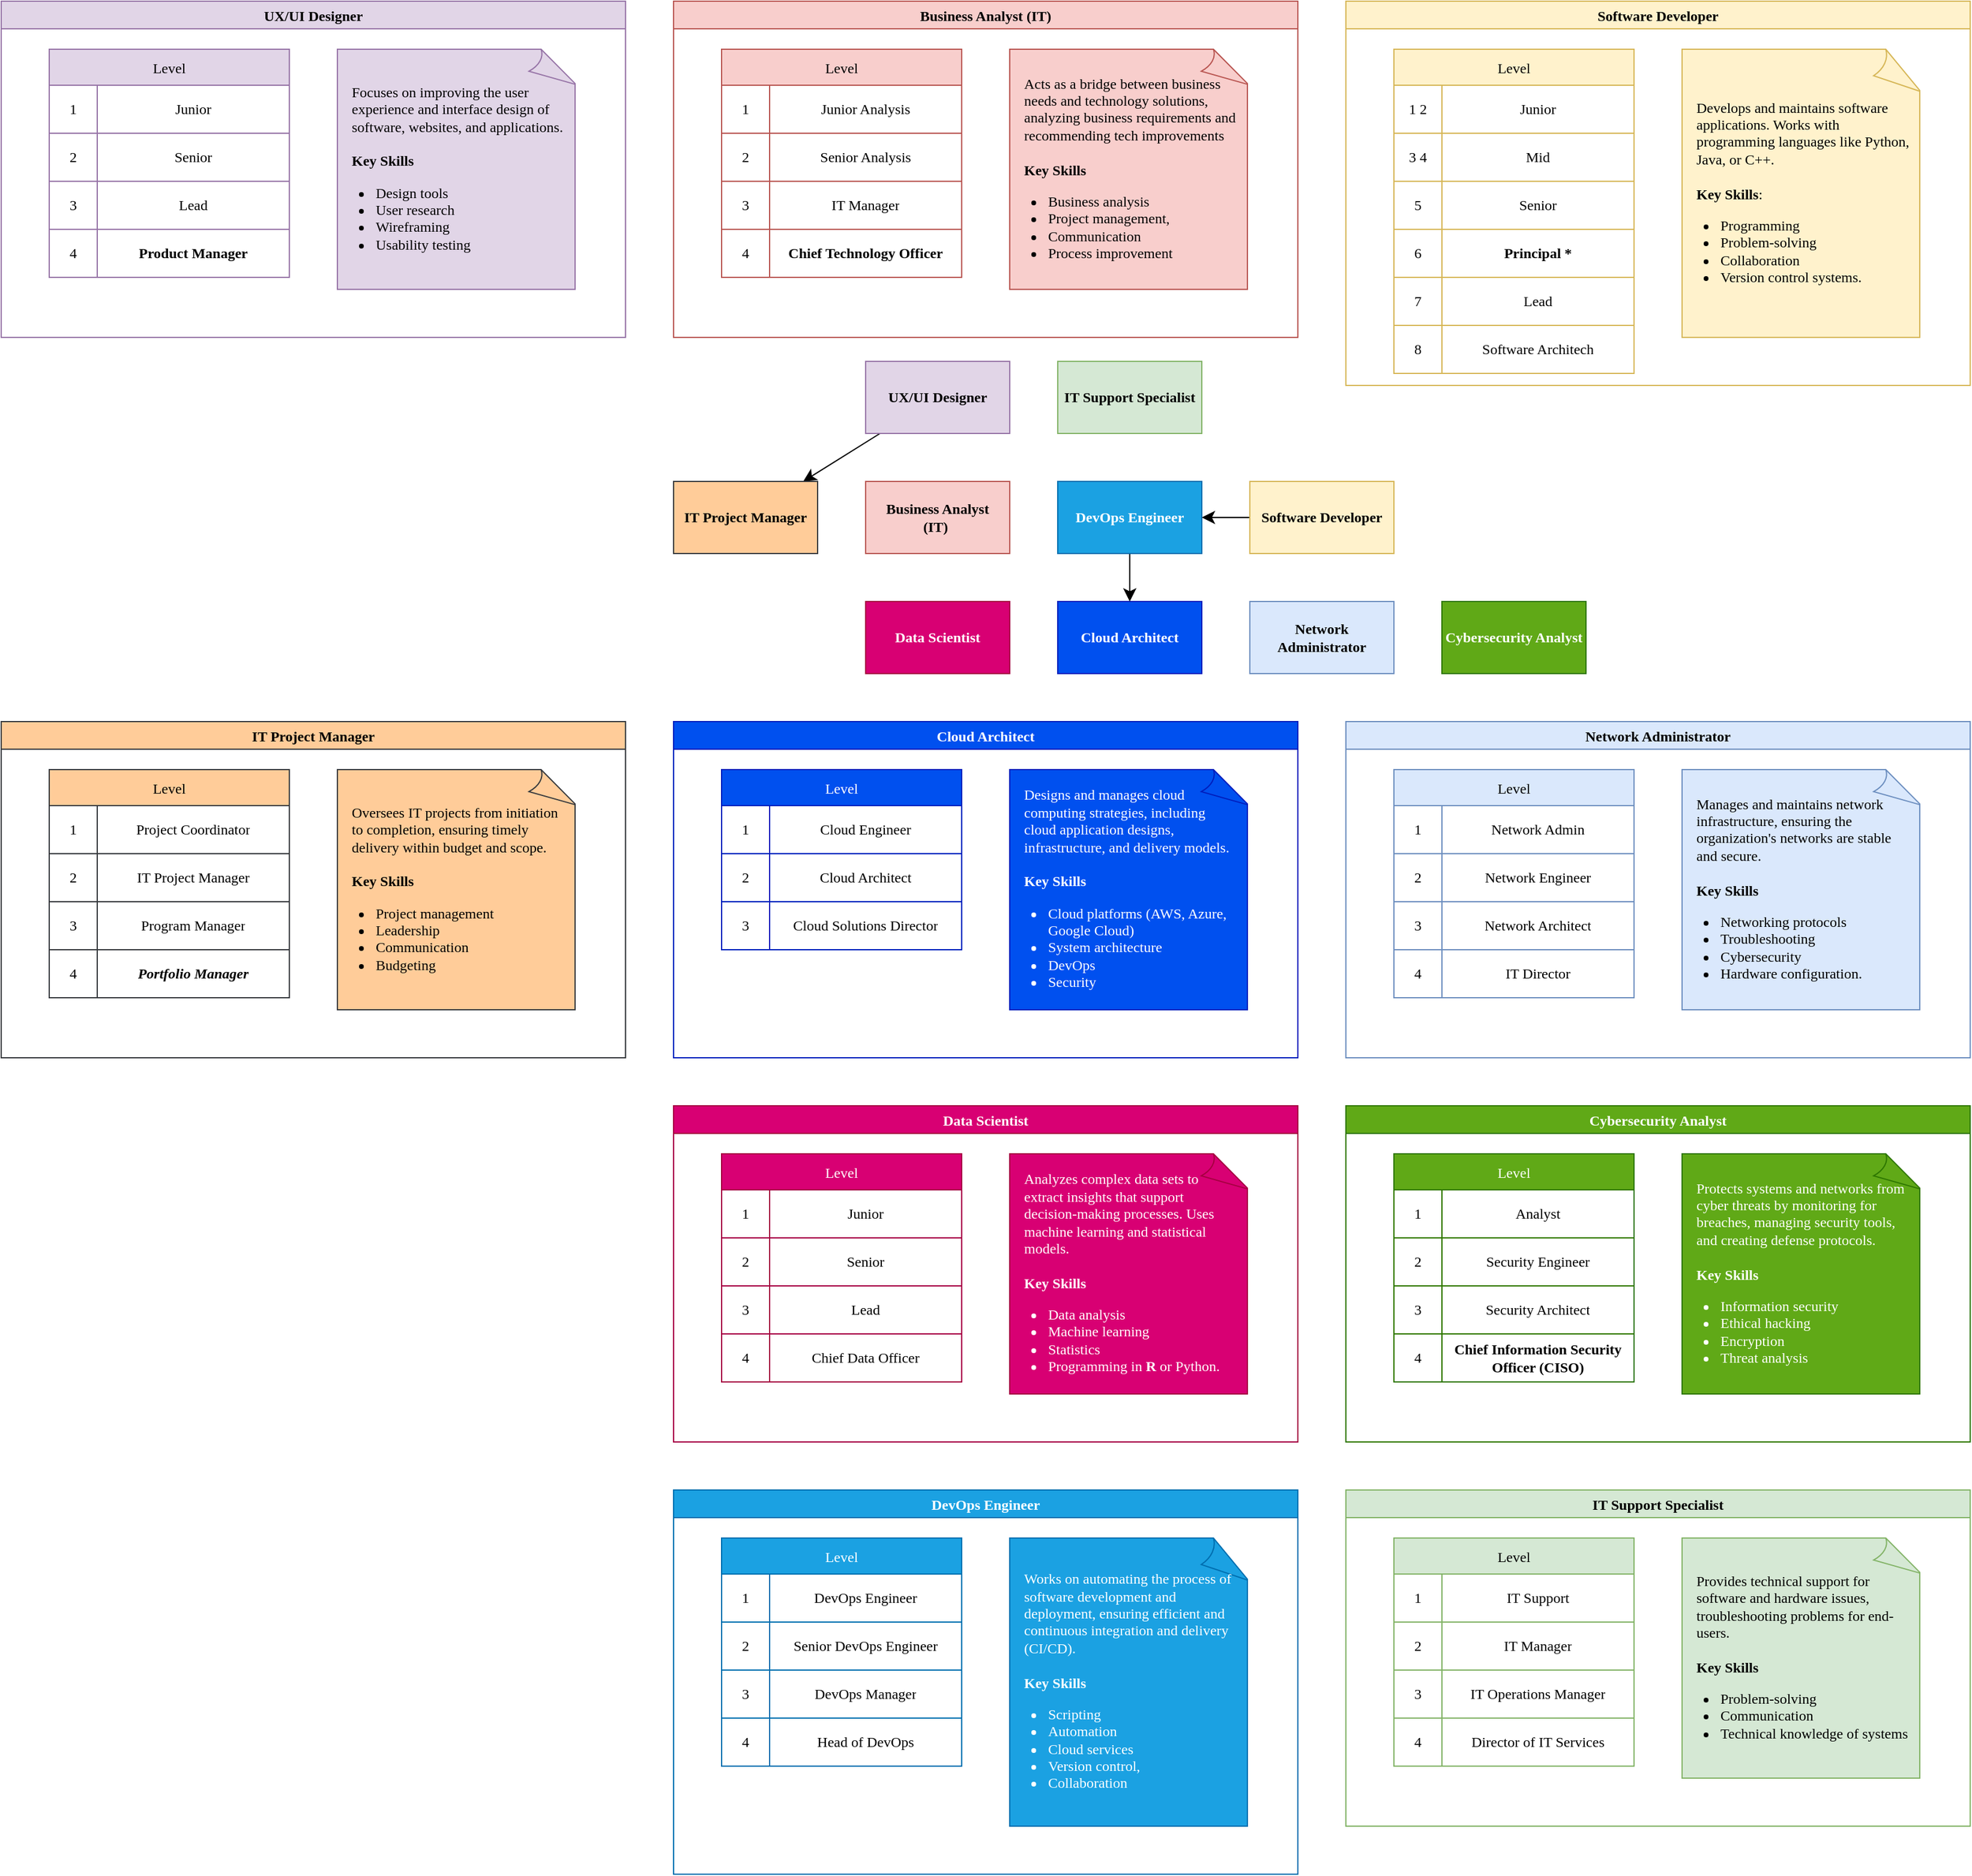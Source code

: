 <mxfile version="24.7.10">
  <diagram id="aHAKsQ5QFKwZcJoyFdEZ" name="IT Careers">
    <mxGraphModel dx="3590" dy="1740" grid="1" gridSize="10" guides="1" tooltips="1" connect="1" arrows="1" fold="1" page="0" pageScale="1" pageWidth="850" pageHeight="1100" math="0" shadow="0">
      <root>
        <mxCell id="0" />
        <mxCell id="1" parent="0" />
        <mxCell id="Sf_M7WClQuRq9fYmAM1m-1" value="Network Administrator" style="whiteSpace=wrap;html=1;fillColor=#dae8fc;strokeColor=#6c8ebf;fontStyle=1;fontFamily=Verdana;" vertex="1" parent="1">
          <mxGeometry x="-120" y="420" width="120" height="60" as="geometry" />
        </mxCell>
        <mxCell id="Sf_M7WClQuRq9fYmAM1m-2" value="Cybersecurity Analyst" style="whiteSpace=wrap;html=1;fillColor=#60a917;fontColor=#ffffff;strokeColor=#2D7600;fontStyle=1;fontFamily=Verdana;" vertex="1" parent="1">
          <mxGeometry x="40" y="420" width="120" height="60" as="geometry" />
        </mxCell>
        <mxCell id="Sf_M7WClQuRq9fYmAM1m-3" value="Data Scientist" style="whiteSpace=wrap;html=1;fillColor=#d80073;fontColor=#ffffff;strokeColor=#A50040;fontStyle=1;fontFamily=Verdana;" vertex="1" parent="1">
          <mxGeometry x="-440" y="420" width="120" height="60" as="geometry" />
        </mxCell>
        <mxCell id="Sf_M7WClQuRq9fYmAM1m-5" value="IT Support Specialist" style="whiteSpace=wrap;html=1;fillColor=#d5e8d4;strokeColor=#82b366;fontStyle=1;fontFamily=Verdana;" vertex="1" parent="1">
          <mxGeometry x="-280" y="220" width="120" height="60" as="geometry" />
        </mxCell>
        <mxCell id="Sf_M7WClQuRq9fYmAM1m-6" value="Cloud Architect" style="whiteSpace=wrap;html=1;fillColor=#0050ef;fontColor=#ffffff;strokeColor=#001DBC;fontStyle=1;fontFamily=Verdana;" vertex="1" parent="1">
          <mxGeometry x="-280" y="420" width="120" height="60" as="geometry" />
        </mxCell>
        <mxCell id="Sf_M7WClQuRq9fYmAM1m-7" value="Business Analyst (IT)&lt;span style=&quot;white-space: pre;&quot;&gt;&#x9;&lt;/span&gt;" style="whiteSpace=wrap;html=1;fillColor=#f8cecc;strokeColor=#b85450;fontStyle=1;fontFamily=Verdana;" vertex="1" parent="1">
          <mxGeometry x="-440" y="320" width="120" height="60" as="geometry" />
        </mxCell>
        <mxCell id="Sf_M7WClQuRq9fYmAM1m-199" value="" style="edgeStyle=none;curved=1;rounded=0;orthogonalLoop=1;jettySize=auto;html=1;fontSize=12;startSize=8;endSize=8;fontFamily=Verdana;" edge="1" parent="1" source="Sf_M7WClQuRq9fYmAM1m-8" target="Sf_M7WClQuRq9fYmAM1m-6">
          <mxGeometry relative="1" as="geometry" />
        </mxCell>
        <mxCell id="Sf_M7WClQuRq9fYmAM1m-8" value="DevOps Engineer" style="whiteSpace=wrap;html=1;fillColor=#1ba1e2;fontColor=#ffffff;strokeColor=#006EAF;fontStyle=1;fontFamily=Verdana;" vertex="1" parent="1">
          <mxGeometry x="-280" y="320" width="120" height="60" as="geometry" />
        </mxCell>
        <mxCell id="Sf_M7WClQuRq9fYmAM1m-216" style="edgeStyle=none;curved=1;rounded=0;orthogonalLoop=1;jettySize=auto;html=1;fontSize=12;startSize=8;endSize=8;" edge="1" parent="1" source="Sf_M7WClQuRq9fYmAM1m-10" target="Sf_M7WClQuRq9fYmAM1m-11">
          <mxGeometry relative="1" as="geometry" />
        </mxCell>
        <mxCell id="Sf_M7WClQuRq9fYmAM1m-10" value="UX/UI Designer" style="whiteSpace=wrap;html=1;fillColor=#e1d5e7;strokeColor=#9673a6;fontStyle=1;fontFamily=Verdana;" vertex="1" parent="1">
          <mxGeometry x="-440" y="220" width="120" height="60" as="geometry" />
        </mxCell>
        <mxCell id="Sf_M7WClQuRq9fYmAM1m-11" value="IT Project Manager" style="whiteSpace=wrap;html=1;fillColor=#ffcc99;strokeColor=#36393d;fontStyle=1;fontFamily=Verdana;" vertex="1" parent="1">
          <mxGeometry x="-600" y="320" width="120" height="60" as="geometry" />
        </mxCell>
        <mxCell id="Sf_M7WClQuRq9fYmAM1m-19" value="Software Developer" style="swimlane;fillColor=#fff2cc;strokeColor=#d6b656;fontFamily=Verdana;" vertex="1" parent="1">
          <mxGeometry x="-40" y="-80" width="520" height="320" as="geometry" />
        </mxCell>
        <mxCell id="Sf_M7WClQuRq9fYmAM1m-20" value="&lt;div&gt;Develops and maintains software applications. Works with programming languages like Python, Java, or C++.&lt;/div&gt;&lt;div&gt;&lt;strong&gt;&lt;br&gt;&lt;/strong&gt;&lt;/div&gt;&lt;div&gt;&lt;strong&gt;Key Skills&lt;/strong&gt;: &lt;br&gt;&lt;/div&gt;&lt;ul style=&quot;padding-left: 20px;&quot;&gt;&lt;li&gt;Programming&lt;/li&gt;&lt;li&gt;Problem-solving&lt;/li&gt;&lt;li&gt;Collaboration&lt;/li&gt;&lt;li&gt;Version control systems.&lt;/li&gt;&lt;/ul&gt;" style="whiteSpace=wrap;html=1;shape=mxgraph.basic.document;fillColor=#fff2cc;strokeColor=#d6b656;align=left;spacingLeft=10;spacingTop=10;spacingRight=10;fontFamily=Verdana;" vertex="1" parent="Sf_M7WClQuRq9fYmAM1m-19">
          <mxGeometry x="280" y="40" width="200" height="240" as="geometry" />
        </mxCell>
        <mxCell id="Sf_M7WClQuRq9fYmAM1m-34" value="Level" style="shape=table;startSize=30;container=1;collapsible=0;childLayout=tableLayout;strokeColor=#d6b656;fontSize=12;verticalAlign=middle;fillColor=#fff2cc;fontFamily=Verdana;" vertex="1" parent="Sf_M7WClQuRq9fYmAM1m-19">
          <mxGeometry x="40" y="40" width="200" height="270" as="geometry" />
        </mxCell>
        <mxCell id="Sf_M7WClQuRq9fYmAM1m-35" value="" style="shape=tableRow;horizontal=0;startSize=0;swimlaneHead=0;swimlaneBody=0;strokeColor=inherit;top=0;left=0;bottom=0;right=0;collapsible=0;dropTarget=0;fillColor=none;points=[[0,0.5],[1,0.5]];portConstraint=eastwest;fontSize=12;verticalAlign=middle;fontFamily=Verdana;" vertex="1" parent="Sf_M7WClQuRq9fYmAM1m-34">
          <mxGeometry y="30" width="200" height="40" as="geometry" />
        </mxCell>
        <mxCell id="Sf_M7WClQuRq9fYmAM1m-36" value="1 2" style="shape=partialRectangle;html=1;whiteSpace=wrap;connectable=0;strokeColor=inherit;overflow=hidden;fillColor=none;top=0;left=0;bottom=0;right=0;pointerEvents=1;fontSize=12;verticalAlign=middle;fontFamily=Verdana;" vertex="1" parent="Sf_M7WClQuRq9fYmAM1m-35">
          <mxGeometry width="40" height="40" as="geometry">
            <mxRectangle width="40" height="40" as="alternateBounds" />
          </mxGeometry>
        </mxCell>
        <mxCell id="Sf_M7WClQuRq9fYmAM1m-37" value="Junior" style="shape=partialRectangle;html=1;whiteSpace=wrap;connectable=0;strokeColor=inherit;overflow=hidden;fillColor=none;top=0;left=0;bottom=0;right=0;pointerEvents=1;fontSize=12;verticalAlign=middle;fontFamily=Verdana;" vertex="1" parent="Sf_M7WClQuRq9fYmAM1m-35">
          <mxGeometry x="40" width="160" height="40" as="geometry">
            <mxRectangle width="160" height="40" as="alternateBounds" />
          </mxGeometry>
        </mxCell>
        <mxCell id="Sf_M7WClQuRq9fYmAM1m-39" value="" style="shape=tableRow;horizontal=0;startSize=0;swimlaneHead=0;swimlaneBody=0;strokeColor=inherit;top=0;left=0;bottom=0;right=0;collapsible=0;dropTarget=0;fillColor=none;points=[[0,0.5],[1,0.5]];portConstraint=eastwest;fontSize=12;verticalAlign=middle;fontFamily=Verdana;" vertex="1" parent="Sf_M7WClQuRq9fYmAM1m-34">
          <mxGeometry y="70" width="200" height="40" as="geometry" />
        </mxCell>
        <mxCell id="Sf_M7WClQuRq9fYmAM1m-40" value="3 4" style="shape=partialRectangle;html=1;whiteSpace=wrap;connectable=0;strokeColor=inherit;overflow=hidden;fillColor=none;top=0;left=0;bottom=0;right=0;pointerEvents=1;fontSize=12;verticalAlign=middle;fontFamily=Verdana;" vertex="1" parent="Sf_M7WClQuRq9fYmAM1m-39">
          <mxGeometry width="40" height="40" as="geometry">
            <mxRectangle width="40" height="40" as="alternateBounds" />
          </mxGeometry>
        </mxCell>
        <mxCell id="Sf_M7WClQuRq9fYmAM1m-41" value="Mid" style="shape=partialRectangle;html=1;whiteSpace=wrap;connectable=0;strokeColor=inherit;overflow=hidden;fillColor=none;top=0;left=0;bottom=0;right=0;pointerEvents=1;fontSize=12;verticalAlign=middle;fontFamily=Verdana;" vertex="1" parent="Sf_M7WClQuRq9fYmAM1m-39">
          <mxGeometry x="40" width="160" height="40" as="geometry">
            <mxRectangle width="160" height="40" as="alternateBounds" />
          </mxGeometry>
        </mxCell>
        <mxCell id="Sf_M7WClQuRq9fYmAM1m-43" value="" style="shape=tableRow;horizontal=0;startSize=0;swimlaneHead=0;swimlaneBody=0;strokeColor=inherit;top=0;left=0;bottom=0;right=0;collapsible=0;dropTarget=0;fillColor=none;points=[[0,0.5],[1,0.5]];portConstraint=eastwest;fontSize=12;verticalAlign=middle;fontFamily=Verdana;" vertex="1" parent="Sf_M7WClQuRq9fYmAM1m-34">
          <mxGeometry y="110" width="200" height="40" as="geometry" />
        </mxCell>
        <mxCell id="Sf_M7WClQuRq9fYmAM1m-44" value="5" style="shape=partialRectangle;html=1;whiteSpace=wrap;connectable=0;strokeColor=inherit;overflow=hidden;fillColor=none;top=0;left=0;bottom=0;right=0;pointerEvents=1;fontSize=12;verticalAlign=middle;fontFamily=Verdana;" vertex="1" parent="Sf_M7WClQuRq9fYmAM1m-43">
          <mxGeometry width="40" height="40" as="geometry">
            <mxRectangle width="40" height="40" as="alternateBounds" />
          </mxGeometry>
        </mxCell>
        <mxCell id="Sf_M7WClQuRq9fYmAM1m-45" value="Senior" style="shape=partialRectangle;html=1;whiteSpace=wrap;connectable=0;strokeColor=inherit;overflow=hidden;fillColor=none;top=0;left=0;bottom=0;right=0;pointerEvents=1;fontSize=12;verticalAlign=middle;fontFamily=Verdana;" vertex="1" parent="Sf_M7WClQuRq9fYmAM1m-43">
          <mxGeometry x="40" width="160" height="40" as="geometry">
            <mxRectangle width="160" height="40" as="alternateBounds" />
          </mxGeometry>
        </mxCell>
        <mxCell id="Sf_M7WClQuRq9fYmAM1m-47" value="" style="shape=tableRow;horizontal=0;startSize=0;swimlaneHead=0;swimlaneBody=0;strokeColor=inherit;top=0;left=0;bottom=0;right=0;collapsible=0;dropTarget=0;fillColor=none;points=[[0,0.5],[1,0.5]];portConstraint=eastwest;fontSize=12;verticalAlign=middle;fontFamily=Verdana;" vertex="1" parent="Sf_M7WClQuRq9fYmAM1m-34">
          <mxGeometry y="150" width="200" height="40" as="geometry" />
        </mxCell>
        <mxCell id="Sf_M7WClQuRq9fYmAM1m-48" value="6" style="shape=partialRectangle;html=1;whiteSpace=wrap;connectable=0;strokeColor=inherit;overflow=hidden;fillColor=none;top=0;left=0;bottom=0;right=0;pointerEvents=1;fontSize=12;verticalAlign=middle;fontFamily=Verdana;" vertex="1" parent="Sf_M7WClQuRq9fYmAM1m-47">
          <mxGeometry width="40" height="40" as="geometry">
            <mxRectangle width="40" height="40" as="alternateBounds" />
          </mxGeometry>
        </mxCell>
        <mxCell id="Sf_M7WClQuRq9fYmAM1m-49" value="&lt;b&gt;Principal *&lt;/b&gt;" style="shape=partialRectangle;html=1;whiteSpace=wrap;connectable=0;strokeColor=inherit;overflow=hidden;fillColor=none;top=0;left=0;bottom=0;right=0;pointerEvents=1;fontSize=12;verticalAlign=middle;fontFamily=Verdana;" vertex="1" parent="Sf_M7WClQuRq9fYmAM1m-47">
          <mxGeometry x="40" width="160" height="40" as="geometry">
            <mxRectangle width="160" height="40" as="alternateBounds" />
          </mxGeometry>
        </mxCell>
        <mxCell id="Sf_M7WClQuRq9fYmAM1m-63" value="" style="shape=tableRow;horizontal=0;startSize=0;swimlaneHead=0;swimlaneBody=0;strokeColor=inherit;top=0;left=0;bottom=0;right=0;collapsible=0;dropTarget=0;fillColor=none;points=[[0,0.5],[1,0.5]];portConstraint=eastwest;fontSize=12;verticalAlign=middle;fontFamily=Verdana;" vertex="1" parent="Sf_M7WClQuRq9fYmAM1m-34">
          <mxGeometry y="190" width="200" height="40" as="geometry" />
        </mxCell>
        <mxCell id="Sf_M7WClQuRq9fYmAM1m-64" value="7" style="shape=partialRectangle;html=1;whiteSpace=wrap;connectable=0;strokeColor=inherit;overflow=hidden;fillColor=none;top=0;left=0;bottom=0;right=0;pointerEvents=1;fontSize=12;verticalAlign=middle;fontFamily=Verdana;" vertex="1" parent="Sf_M7WClQuRq9fYmAM1m-63">
          <mxGeometry width="40" height="40" as="geometry">
            <mxRectangle width="40" height="40" as="alternateBounds" />
          </mxGeometry>
        </mxCell>
        <mxCell id="Sf_M7WClQuRq9fYmAM1m-65" value="Lead" style="shape=partialRectangle;html=1;whiteSpace=wrap;connectable=0;strokeColor=inherit;overflow=hidden;fillColor=none;top=0;left=0;bottom=0;right=0;pointerEvents=1;fontSize=12;verticalAlign=middle;fontFamily=Verdana;" vertex="1" parent="Sf_M7WClQuRq9fYmAM1m-63">
          <mxGeometry x="40" width="160" height="40" as="geometry">
            <mxRectangle width="160" height="40" as="alternateBounds" />
          </mxGeometry>
        </mxCell>
        <mxCell id="Sf_M7WClQuRq9fYmAM1m-66" value="" style="shape=tableRow;horizontal=0;startSize=0;swimlaneHead=0;swimlaneBody=0;strokeColor=inherit;top=0;left=0;bottom=0;right=0;collapsible=0;dropTarget=0;fillColor=none;points=[[0,0.5],[1,0.5]];portConstraint=eastwest;fontSize=12;verticalAlign=middle;fontFamily=Verdana;" vertex="1" parent="Sf_M7WClQuRq9fYmAM1m-34">
          <mxGeometry y="230" width="200" height="40" as="geometry" />
        </mxCell>
        <mxCell id="Sf_M7WClQuRq9fYmAM1m-67" value="8" style="shape=partialRectangle;html=1;whiteSpace=wrap;connectable=0;strokeColor=inherit;overflow=hidden;fillColor=none;top=0;left=0;bottom=0;right=0;pointerEvents=1;fontSize=12;verticalAlign=middle;fontFamily=Verdana;" vertex="1" parent="Sf_M7WClQuRq9fYmAM1m-66">
          <mxGeometry width="40" height="40" as="geometry">
            <mxRectangle width="40" height="40" as="alternateBounds" />
          </mxGeometry>
        </mxCell>
        <mxCell id="Sf_M7WClQuRq9fYmAM1m-68" value="Software Architech" style="shape=partialRectangle;html=1;whiteSpace=wrap;connectable=0;strokeColor=inherit;overflow=hidden;fillColor=none;top=0;left=0;bottom=0;right=0;pointerEvents=1;fontSize=12;verticalAlign=middle;fontFamily=Verdana;" vertex="1" parent="Sf_M7WClQuRq9fYmAM1m-66">
          <mxGeometry x="40" width="160" height="40" as="geometry">
            <mxRectangle width="160" height="40" as="alternateBounds" />
          </mxGeometry>
        </mxCell>
        <mxCell id="Sf_M7WClQuRq9fYmAM1m-69" value="Network Administrator" style="swimlane;fillColor=#dae8fc;strokeColor=#6c8ebf;fontFamily=Verdana;" vertex="1" parent="1">
          <mxGeometry x="-40" y="520" width="520" height="280" as="geometry" />
        </mxCell>
        <mxCell id="Sf_M7WClQuRq9fYmAM1m-70" value="&lt;div&gt;Manages and maintains network infrastructure, ensuring the organization&#39;s networks are stable and secure.&lt;/div&gt;&lt;div&gt;&lt;strong&gt;&lt;br&gt;&lt;/strong&gt;&lt;/div&gt;&lt;div&gt;&lt;strong&gt;Key Skills&lt;/strong&gt;&lt;br&gt;&lt;/div&gt;&lt;ul style=&quot;padding-left: 20px;&quot;&gt;&lt;li&gt;Networking protocols&lt;/li&gt;&lt;li&gt;Troubleshooting&lt;/li&gt;&lt;li&gt;Cybersecurity&lt;/li&gt;&lt;li&gt;Hardware configuration.&lt;/li&gt;&lt;/ul&gt;" style="whiteSpace=wrap;html=1;shape=mxgraph.basic.document;fillColor=#dae8fc;strokeColor=#6c8ebf;align=left;spacingLeft=10;spacingTop=10;spacingRight=10;fontFamily=Verdana;" vertex="1" parent="Sf_M7WClQuRq9fYmAM1m-69">
          <mxGeometry x="280" y="40" width="200" height="200" as="geometry" />
        </mxCell>
        <mxCell id="Sf_M7WClQuRq9fYmAM1m-71" value="Level" style="shape=table;startSize=30;container=1;collapsible=0;childLayout=tableLayout;strokeColor=#6c8ebf;fontSize=12;verticalAlign=middle;fillColor=#dae8fc;fontFamily=Verdana;" vertex="1" parent="Sf_M7WClQuRq9fYmAM1m-69">
          <mxGeometry x="40" y="40" width="200" height="190" as="geometry" />
        </mxCell>
        <mxCell id="Sf_M7WClQuRq9fYmAM1m-72" value="" style="shape=tableRow;horizontal=0;startSize=0;swimlaneHead=0;swimlaneBody=0;strokeColor=inherit;top=0;left=0;bottom=0;right=0;collapsible=0;dropTarget=0;fillColor=none;points=[[0,0.5],[1,0.5]];portConstraint=eastwest;fontSize=12;verticalAlign=middle;fontFamily=Verdana;" vertex="1" parent="Sf_M7WClQuRq9fYmAM1m-71">
          <mxGeometry y="30" width="200" height="40" as="geometry" />
        </mxCell>
        <mxCell id="Sf_M7WClQuRq9fYmAM1m-73" value="1" style="shape=partialRectangle;html=1;whiteSpace=wrap;connectable=0;strokeColor=inherit;overflow=hidden;fillColor=none;top=0;left=0;bottom=0;right=0;pointerEvents=1;fontSize=12;verticalAlign=middle;fontFamily=Verdana;" vertex="1" parent="Sf_M7WClQuRq9fYmAM1m-72">
          <mxGeometry width="40" height="40" as="geometry">
            <mxRectangle width="40" height="40" as="alternateBounds" />
          </mxGeometry>
        </mxCell>
        <mxCell id="Sf_M7WClQuRq9fYmAM1m-74" value="Network Admin" style="shape=partialRectangle;html=1;whiteSpace=wrap;connectable=0;strokeColor=inherit;overflow=hidden;fillColor=none;top=0;left=0;bottom=0;right=0;pointerEvents=1;fontSize=12;verticalAlign=middle;fontFamily=Verdana;" vertex="1" parent="Sf_M7WClQuRq9fYmAM1m-72">
          <mxGeometry x="40" width="160" height="40" as="geometry">
            <mxRectangle width="160" height="40" as="alternateBounds" />
          </mxGeometry>
        </mxCell>
        <mxCell id="Sf_M7WClQuRq9fYmAM1m-75" value="" style="shape=tableRow;horizontal=0;startSize=0;swimlaneHead=0;swimlaneBody=0;strokeColor=inherit;top=0;left=0;bottom=0;right=0;collapsible=0;dropTarget=0;fillColor=none;points=[[0,0.5],[1,0.5]];portConstraint=eastwest;fontSize=12;verticalAlign=middle;fontFamily=Verdana;" vertex="1" parent="Sf_M7WClQuRq9fYmAM1m-71">
          <mxGeometry y="70" width="200" height="40" as="geometry" />
        </mxCell>
        <mxCell id="Sf_M7WClQuRq9fYmAM1m-76" value="2" style="shape=partialRectangle;html=1;whiteSpace=wrap;connectable=0;strokeColor=inherit;overflow=hidden;fillColor=none;top=0;left=0;bottom=0;right=0;pointerEvents=1;fontSize=12;verticalAlign=middle;fontFamily=Verdana;" vertex="1" parent="Sf_M7WClQuRq9fYmAM1m-75">
          <mxGeometry width="40" height="40" as="geometry">
            <mxRectangle width="40" height="40" as="alternateBounds" />
          </mxGeometry>
        </mxCell>
        <mxCell id="Sf_M7WClQuRq9fYmAM1m-77" value="Network Engineer " style="shape=partialRectangle;html=1;whiteSpace=wrap;connectable=0;strokeColor=inherit;overflow=hidden;fillColor=none;top=0;left=0;bottom=0;right=0;pointerEvents=1;fontSize=12;verticalAlign=middle;fontFamily=Verdana;" vertex="1" parent="Sf_M7WClQuRq9fYmAM1m-75">
          <mxGeometry x="40" width="160" height="40" as="geometry">
            <mxRectangle width="160" height="40" as="alternateBounds" />
          </mxGeometry>
        </mxCell>
        <mxCell id="Sf_M7WClQuRq9fYmAM1m-78" value="" style="shape=tableRow;horizontal=0;startSize=0;swimlaneHead=0;swimlaneBody=0;strokeColor=inherit;top=0;left=0;bottom=0;right=0;collapsible=0;dropTarget=0;fillColor=none;points=[[0,0.5],[1,0.5]];portConstraint=eastwest;fontSize=12;verticalAlign=middle;fontFamily=Verdana;" vertex="1" parent="Sf_M7WClQuRq9fYmAM1m-71">
          <mxGeometry y="110" width="200" height="40" as="geometry" />
        </mxCell>
        <mxCell id="Sf_M7WClQuRq9fYmAM1m-79" value="3" style="shape=partialRectangle;html=1;whiteSpace=wrap;connectable=0;strokeColor=inherit;overflow=hidden;fillColor=none;top=0;left=0;bottom=0;right=0;pointerEvents=1;fontSize=12;verticalAlign=middle;fontFamily=Verdana;" vertex="1" parent="Sf_M7WClQuRq9fYmAM1m-78">
          <mxGeometry width="40" height="40" as="geometry">
            <mxRectangle width="40" height="40" as="alternateBounds" />
          </mxGeometry>
        </mxCell>
        <mxCell id="Sf_M7WClQuRq9fYmAM1m-80" value="Network Architect" style="shape=partialRectangle;html=1;whiteSpace=wrap;connectable=0;strokeColor=inherit;overflow=hidden;fillColor=none;top=0;left=0;bottom=0;right=0;pointerEvents=1;fontSize=12;verticalAlign=middle;fontFamily=Verdana;" vertex="1" parent="Sf_M7WClQuRq9fYmAM1m-78">
          <mxGeometry x="40" width="160" height="40" as="geometry">
            <mxRectangle width="160" height="40" as="alternateBounds" />
          </mxGeometry>
        </mxCell>
        <mxCell id="Sf_M7WClQuRq9fYmAM1m-81" value="" style="shape=tableRow;horizontal=0;startSize=0;swimlaneHead=0;swimlaneBody=0;strokeColor=inherit;top=0;left=0;bottom=0;right=0;collapsible=0;dropTarget=0;fillColor=none;points=[[0,0.5],[1,0.5]];portConstraint=eastwest;fontSize=12;verticalAlign=middle;fontFamily=Verdana;" vertex="1" parent="Sf_M7WClQuRq9fYmAM1m-71">
          <mxGeometry y="150" width="200" height="40" as="geometry" />
        </mxCell>
        <mxCell id="Sf_M7WClQuRq9fYmAM1m-82" value="4" style="shape=partialRectangle;html=1;whiteSpace=wrap;connectable=0;strokeColor=inherit;overflow=hidden;fillColor=none;top=0;left=0;bottom=0;right=0;pointerEvents=1;fontSize=12;verticalAlign=middle;fontFamily=Verdana;" vertex="1" parent="Sf_M7WClQuRq9fYmAM1m-81">
          <mxGeometry width="40" height="40" as="geometry">
            <mxRectangle width="40" height="40" as="alternateBounds" />
          </mxGeometry>
        </mxCell>
        <mxCell id="Sf_M7WClQuRq9fYmAM1m-83" value="IT Director" style="shape=partialRectangle;html=1;whiteSpace=wrap;connectable=0;strokeColor=inherit;overflow=hidden;fillColor=none;top=0;left=0;bottom=0;right=0;pointerEvents=1;fontSize=12;verticalAlign=middle;fontFamily=Verdana;" vertex="1" parent="Sf_M7WClQuRq9fYmAM1m-81">
          <mxGeometry x="40" width="160" height="40" as="geometry">
            <mxRectangle width="160" height="40" as="alternateBounds" />
          </mxGeometry>
        </mxCell>
        <mxCell id="Sf_M7WClQuRq9fYmAM1m-200" value="" style="edgeStyle=none;curved=1;rounded=0;orthogonalLoop=1;jettySize=auto;html=1;fontSize=12;startSize=8;endSize=8;fontFamily=Verdana;" edge="1" parent="1" source="Sf_M7WClQuRq9fYmAM1m-90" target="Sf_M7WClQuRq9fYmAM1m-8">
          <mxGeometry relative="1" as="geometry" />
        </mxCell>
        <mxCell id="Sf_M7WClQuRq9fYmAM1m-90" value="Software Developer" style="whiteSpace=wrap;html=1;fillColor=#fff2cc;strokeColor=#d6b656;fontStyle=1;fontFamily=Verdana;" vertex="1" parent="1">
          <mxGeometry x="-120" y="320" width="120" height="60" as="geometry" />
        </mxCell>
        <mxCell id="Sf_M7WClQuRq9fYmAM1m-91" value="Data Scientist" style="swimlane;fillColor=#d80073;strokeColor=#A50040;fontColor=#ffffff;fontFamily=Verdana;" vertex="1" parent="1">
          <mxGeometry x="-600" y="840" width="520" height="280" as="geometry" />
        </mxCell>
        <mxCell id="Sf_M7WClQuRq9fYmAM1m-92" value="Analyzes complex data sets to extract insights that support decision-making processes. Uses machine learning and statistical models.&lt;div&gt;&lt;strong&gt;&lt;br&gt;&lt;/strong&gt;&lt;/div&gt;&lt;div&gt;&lt;strong&gt;Key Skills&lt;/strong&gt;&lt;br&gt;&lt;/div&gt;&lt;ul style=&quot;padding-left: 20px;&quot;&gt;&lt;li&gt;Data analysis&lt;/li&gt;&lt;li&gt;Machine learning&lt;/li&gt;&lt;li&gt;Statistics&lt;/li&gt;&lt;li&gt;Programming in &lt;b&gt;R &lt;/b&gt;or Python.&lt;/li&gt;&lt;/ul&gt;" style="whiteSpace=wrap;html=1;shape=mxgraph.basic.document;fillColor=#d80073;strokeColor=#A50040;align=left;spacingLeft=10;spacingTop=10;spacingRight=10;fontColor=#ffffff;fontFamily=Verdana;" vertex="1" parent="Sf_M7WClQuRq9fYmAM1m-91">
          <mxGeometry x="280" y="40" width="200" height="200" as="geometry" />
        </mxCell>
        <mxCell id="Sf_M7WClQuRq9fYmAM1m-93" value="Level" style="shape=table;startSize=30;container=1;collapsible=0;childLayout=tableLayout;strokeColor=#A50040;fontSize=12;verticalAlign=middle;fillColor=#d80073;fontColor=#ffffff;fontFamily=Verdana;" vertex="1" parent="Sf_M7WClQuRq9fYmAM1m-91">
          <mxGeometry x="40" y="40" width="200" height="190" as="geometry" />
        </mxCell>
        <mxCell id="Sf_M7WClQuRq9fYmAM1m-94" value="" style="shape=tableRow;horizontal=0;startSize=0;swimlaneHead=0;swimlaneBody=0;strokeColor=inherit;top=0;left=0;bottom=0;right=0;collapsible=0;dropTarget=0;fillColor=none;points=[[0,0.5],[1,0.5]];portConstraint=eastwest;fontSize=12;verticalAlign=middle;fontFamily=Verdana;" vertex="1" parent="Sf_M7WClQuRq9fYmAM1m-93">
          <mxGeometry y="30" width="200" height="40" as="geometry" />
        </mxCell>
        <mxCell id="Sf_M7WClQuRq9fYmAM1m-95" value="1" style="shape=partialRectangle;html=1;whiteSpace=wrap;connectable=0;strokeColor=inherit;overflow=hidden;fillColor=none;top=0;left=0;bottom=0;right=0;pointerEvents=1;fontSize=12;verticalAlign=middle;fontFamily=Verdana;" vertex="1" parent="Sf_M7WClQuRq9fYmAM1m-94">
          <mxGeometry width="40" height="40" as="geometry">
            <mxRectangle width="40" height="40" as="alternateBounds" />
          </mxGeometry>
        </mxCell>
        <mxCell id="Sf_M7WClQuRq9fYmAM1m-96" value="Junior" style="shape=partialRectangle;html=1;whiteSpace=wrap;connectable=0;strokeColor=inherit;overflow=hidden;fillColor=none;top=0;left=0;bottom=0;right=0;pointerEvents=1;fontSize=12;verticalAlign=middle;fontFamily=Verdana;" vertex="1" parent="Sf_M7WClQuRq9fYmAM1m-94">
          <mxGeometry x="40" width="160" height="40" as="geometry">
            <mxRectangle width="160" height="40" as="alternateBounds" />
          </mxGeometry>
        </mxCell>
        <mxCell id="Sf_M7WClQuRq9fYmAM1m-97" value="" style="shape=tableRow;horizontal=0;startSize=0;swimlaneHead=0;swimlaneBody=0;strokeColor=inherit;top=0;left=0;bottom=0;right=0;collapsible=0;dropTarget=0;fillColor=none;points=[[0,0.5],[1,0.5]];portConstraint=eastwest;fontSize=12;verticalAlign=middle;fontFamily=Verdana;" vertex="1" parent="Sf_M7WClQuRq9fYmAM1m-93">
          <mxGeometry y="70" width="200" height="40" as="geometry" />
        </mxCell>
        <mxCell id="Sf_M7WClQuRq9fYmAM1m-98" value="2" style="shape=partialRectangle;html=1;whiteSpace=wrap;connectable=0;strokeColor=inherit;overflow=hidden;fillColor=none;top=0;left=0;bottom=0;right=0;pointerEvents=1;fontSize=12;verticalAlign=middle;fontFamily=Verdana;" vertex="1" parent="Sf_M7WClQuRq9fYmAM1m-97">
          <mxGeometry width="40" height="40" as="geometry">
            <mxRectangle width="40" height="40" as="alternateBounds" />
          </mxGeometry>
        </mxCell>
        <mxCell id="Sf_M7WClQuRq9fYmAM1m-99" value="Senior" style="shape=partialRectangle;html=1;whiteSpace=wrap;connectable=0;strokeColor=inherit;overflow=hidden;fillColor=none;top=0;left=0;bottom=0;right=0;pointerEvents=1;fontSize=12;verticalAlign=middle;fontFamily=Verdana;" vertex="1" parent="Sf_M7WClQuRq9fYmAM1m-97">
          <mxGeometry x="40" width="160" height="40" as="geometry">
            <mxRectangle width="160" height="40" as="alternateBounds" />
          </mxGeometry>
        </mxCell>
        <mxCell id="Sf_M7WClQuRq9fYmAM1m-100" value="" style="shape=tableRow;horizontal=0;startSize=0;swimlaneHead=0;swimlaneBody=0;strokeColor=inherit;top=0;left=0;bottom=0;right=0;collapsible=0;dropTarget=0;fillColor=none;points=[[0,0.5],[1,0.5]];portConstraint=eastwest;fontSize=12;verticalAlign=middle;fontFamily=Verdana;" vertex="1" parent="Sf_M7WClQuRq9fYmAM1m-93">
          <mxGeometry y="110" width="200" height="40" as="geometry" />
        </mxCell>
        <mxCell id="Sf_M7WClQuRq9fYmAM1m-101" value="3" style="shape=partialRectangle;html=1;whiteSpace=wrap;connectable=0;strokeColor=inherit;overflow=hidden;fillColor=none;top=0;left=0;bottom=0;right=0;pointerEvents=1;fontSize=12;verticalAlign=middle;fontFamily=Verdana;" vertex="1" parent="Sf_M7WClQuRq9fYmAM1m-100">
          <mxGeometry width="40" height="40" as="geometry">
            <mxRectangle width="40" height="40" as="alternateBounds" />
          </mxGeometry>
        </mxCell>
        <mxCell id="Sf_M7WClQuRq9fYmAM1m-102" value="Lead" style="shape=partialRectangle;html=1;whiteSpace=wrap;connectable=0;strokeColor=inherit;overflow=hidden;fillColor=none;top=0;left=0;bottom=0;right=0;pointerEvents=1;fontSize=12;verticalAlign=middle;fontFamily=Verdana;" vertex="1" parent="Sf_M7WClQuRq9fYmAM1m-100">
          <mxGeometry x="40" width="160" height="40" as="geometry">
            <mxRectangle width="160" height="40" as="alternateBounds" />
          </mxGeometry>
        </mxCell>
        <mxCell id="Sf_M7WClQuRq9fYmAM1m-103" value="" style="shape=tableRow;horizontal=0;startSize=0;swimlaneHead=0;swimlaneBody=0;strokeColor=inherit;top=0;left=0;bottom=0;right=0;collapsible=0;dropTarget=0;fillColor=none;points=[[0,0.5],[1,0.5]];portConstraint=eastwest;fontSize=12;verticalAlign=middle;fontFamily=Verdana;" vertex="1" parent="Sf_M7WClQuRq9fYmAM1m-93">
          <mxGeometry y="150" width="200" height="40" as="geometry" />
        </mxCell>
        <mxCell id="Sf_M7WClQuRq9fYmAM1m-104" value="4" style="shape=partialRectangle;html=1;whiteSpace=wrap;connectable=0;strokeColor=inherit;overflow=hidden;fillColor=none;top=0;left=0;bottom=0;right=0;pointerEvents=1;fontSize=12;verticalAlign=middle;fontFamily=Verdana;" vertex="1" parent="Sf_M7WClQuRq9fYmAM1m-103">
          <mxGeometry width="40" height="40" as="geometry">
            <mxRectangle width="40" height="40" as="alternateBounds" />
          </mxGeometry>
        </mxCell>
        <mxCell id="Sf_M7WClQuRq9fYmAM1m-105" value="Chief Data Officer" style="shape=partialRectangle;html=1;whiteSpace=wrap;connectable=0;strokeColor=inherit;overflow=hidden;fillColor=none;top=0;left=0;bottom=0;right=0;pointerEvents=1;fontSize=12;verticalAlign=middle;fontFamily=Verdana;" vertex="1" parent="Sf_M7WClQuRq9fYmAM1m-103">
          <mxGeometry x="40" width="160" height="40" as="geometry">
            <mxRectangle width="160" height="40" as="alternateBounds" />
          </mxGeometry>
        </mxCell>
        <mxCell id="Sf_M7WClQuRq9fYmAM1m-106" value="Cybersecurity Analyst" style="swimlane;fillColor=#60a917;strokeColor=#2D7600;fontColor=#ffffff;fontFamily=Verdana;" vertex="1" parent="1">
          <mxGeometry x="-40" y="840" width="520" height="280" as="geometry" />
        </mxCell>
        <mxCell id="Sf_M7WClQuRq9fYmAM1m-107" value="Protects systems and networks from cyber threats by monitoring for breaches, managing security tools, and creating defense protocols.&lt;div&gt;&lt;strong&gt;&lt;br&gt;&lt;/strong&gt;&lt;/div&gt;&lt;div&gt;&lt;strong&gt;Key Skills&lt;/strong&gt;&lt;br&gt;&lt;/div&gt;&lt;ul style=&quot;padding-left: 20px;&quot;&gt;&lt;li&gt;Information security&lt;/li&gt;&lt;li&gt;Ethical hacking&lt;/li&gt;&lt;li&gt;Encryption&lt;/li&gt;&lt;li&gt;Threat analysis&lt;/li&gt;&lt;/ul&gt;" style="whiteSpace=wrap;html=1;shape=mxgraph.basic.document;fillColor=#60a917;strokeColor=#2D7600;align=left;spacingLeft=10;spacingTop=10;spacingRight=10;fontColor=#ffffff;fontFamily=Verdana;" vertex="1" parent="Sf_M7WClQuRq9fYmAM1m-106">
          <mxGeometry x="280" y="40" width="200" height="200" as="geometry" />
        </mxCell>
        <mxCell id="Sf_M7WClQuRq9fYmAM1m-108" value="Level" style="shape=table;startSize=30;container=1;collapsible=0;childLayout=tableLayout;strokeColor=#2D7600;fontSize=12;verticalAlign=middle;fillColor=#60a917;fontColor=#ffffff;fontFamily=Verdana;" vertex="1" parent="Sf_M7WClQuRq9fYmAM1m-106">
          <mxGeometry x="40" y="40" width="200" height="190" as="geometry" />
        </mxCell>
        <mxCell id="Sf_M7WClQuRq9fYmAM1m-109" value="" style="shape=tableRow;horizontal=0;startSize=0;swimlaneHead=0;swimlaneBody=0;strokeColor=inherit;top=0;left=0;bottom=0;right=0;collapsible=0;dropTarget=0;fillColor=none;points=[[0,0.5],[1,0.5]];portConstraint=eastwest;fontSize=12;verticalAlign=middle;fontFamily=Verdana;" vertex="1" parent="Sf_M7WClQuRq9fYmAM1m-108">
          <mxGeometry y="30" width="200" height="40" as="geometry" />
        </mxCell>
        <mxCell id="Sf_M7WClQuRq9fYmAM1m-110" value="1" style="shape=partialRectangle;html=1;whiteSpace=wrap;connectable=0;strokeColor=inherit;overflow=hidden;fillColor=none;top=0;left=0;bottom=0;right=0;pointerEvents=1;fontSize=12;verticalAlign=middle;fontFamily=Verdana;" vertex="1" parent="Sf_M7WClQuRq9fYmAM1m-109">
          <mxGeometry width="40" height="40" as="geometry">
            <mxRectangle width="40" height="40" as="alternateBounds" />
          </mxGeometry>
        </mxCell>
        <mxCell id="Sf_M7WClQuRq9fYmAM1m-111" value="Analyst" style="shape=partialRectangle;html=1;whiteSpace=wrap;connectable=0;strokeColor=inherit;overflow=hidden;fillColor=none;top=0;left=0;bottom=0;right=0;pointerEvents=1;fontSize=12;verticalAlign=middle;fontFamily=Verdana;" vertex="1" parent="Sf_M7WClQuRq9fYmAM1m-109">
          <mxGeometry x="40" width="160" height="40" as="geometry">
            <mxRectangle width="160" height="40" as="alternateBounds" />
          </mxGeometry>
        </mxCell>
        <mxCell id="Sf_M7WClQuRq9fYmAM1m-112" value="" style="shape=tableRow;horizontal=0;startSize=0;swimlaneHead=0;swimlaneBody=0;strokeColor=inherit;top=0;left=0;bottom=0;right=0;collapsible=0;dropTarget=0;fillColor=none;points=[[0,0.5],[1,0.5]];portConstraint=eastwest;fontSize=12;verticalAlign=middle;fontFamily=Verdana;" vertex="1" parent="Sf_M7WClQuRq9fYmAM1m-108">
          <mxGeometry y="70" width="200" height="40" as="geometry" />
        </mxCell>
        <mxCell id="Sf_M7WClQuRq9fYmAM1m-113" value="2" style="shape=partialRectangle;html=1;whiteSpace=wrap;connectable=0;strokeColor=inherit;overflow=hidden;fillColor=none;top=0;left=0;bottom=0;right=0;pointerEvents=1;fontSize=12;verticalAlign=middle;fontFamily=Verdana;" vertex="1" parent="Sf_M7WClQuRq9fYmAM1m-112">
          <mxGeometry width="40" height="40" as="geometry">
            <mxRectangle width="40" height="40" as="alternateBounds" />
          </mxGeometry>
        </mxCell>
        <mxCell id="Sf_M7WClQuRq9fYmAM1m-114" value="Security Engineer " style="shape=partialRectangle;html=1;whiteSpace=wrap;connectable=0;strokeColor=inherit;overflow=hidden;fillColor=none;top=0;left=0;bottom=0;right=0;pointerEvents=1;fontSize=12;verticalAlign=middle;fontFamily=Verdana;" vertex="1" parent="Sf_M7WClQuRq9fYmAM1m-112">
          <mxGeometry x="40" width="160" height="40" as="geometry">
            <mxRectangle width="160" height="40" as="alternateBounds" />
          </mxGeometry>
        </mxCell>
        <mxCell id="Sf_M7WClQuRq9fYmAM1m-115" value="" style="shape=tableRow;horizontal=0;startSize=0;swimlaneHead=0;swimlaneBody=0;strokeColor=inherit;top=0;left=0;bottom=0;right=0;collapsible=0;dropTarget=0;fillColor=none;points=[[0,0.5],[1,0.5]];portConstraint=eastwest;fontSize=12;verticalAlign=middle;fontFamily=Verdana;" vertex="1" parent="Sf_M7WClQuRq9fYmAM1m-108">
          <mxGeometry y="110" width="200" height="40" as="geometry" />
        </mxCell>
        <mxCell id="Sf_M7WClQuRq9fYmAM1m-116" value="3" style="shape=partialRectangle;html=1;whiteSpace=wrap;connectable=0;strokeColor=inherit;overflow=hidden;fillColor=none;top=0;left=0;bottom=0;right=0;pointerEvents=1;fontSize=12;verticalAlign=middle;fontFamily=Verdana;" vertex="1" parent="Sf_M7WClQuRq9fYmAM1m-115">
          <mxGeometry width="40" height="40" as="geometry">
            <mxRectangle width="40" height="40" as="alternateBounds" />
          </mxGeometry>
        </mxCell>
        <mxCell id="Sf_M7WClQuRq9fYmAM1m-117" value="Security Architect" style="shape=partialRectangle;html=1;whiteSpace=wrap;connectable=0;strokeColor=inherit;overflow=hidden;fillColor=none;top=0;left=0;bottom=0;right=0;pointerEvents=1;fontSize=12;verticalAlign=middle;fontFamily=Verdana;" vertex="1" parent="Sf_M7WClQuRq9fYmAM1m-115">
          <mxGeometry x="40" width="160" height="40" as="geometry">
            <mxRectangle width="160" height="40" as="alternateBounds" />
          </mxGeometry>
        </mxCell>
        <mxCell id="Sf_M7WClQuRq9fYmAM1m-118" value="" style="shape=tableRow;horizontal=0;startSize=0;swimlaneHead=0;swimlaneBody=0;strokeColor=inherit;top=0;left=0;bottom=0;right=0;collapsible=0;dropTarget=0;fillColor=none;points=[[0,0.5],[1,0.5]];portConstraint=eastwest;fontSize=12;verticalAlign=middle;fontFamily=Verdana;" vertex="1" parent="Sf_M7WClQuRq9fYmAM1m-108">
          <mxGeometry y="150" width="200" height="40" as="geometry" />
        </mxCell>
        <mxCell id="Sf_M7WClQuRq9fYmAM1m-119" value="4" style="shape=partialRectangle;html=1;whiteSpace=wrap;connectable=0;strokeColor=inherit;overflow=hidden;fillColor=none;top=0;left=0;bottom=0;right=0;pointerEvents=1;fontSize=12;verticalAlign=middle;fontFamily=Verdana;" vertex="1" parent="Sf_M7WClQuRq9fYmAM1m-118">
          <mxGeometry width="40" height="40" as="geometry">
            <mxRectangle width="40" height="40" as="alternateBounds" />
          </mxGeometry>
        </mxCell>
        <mxCell id="Sf_M7WClQuRq9fYmAM1m-120" value="Chief Information Security Officer (CISO)" style="shape=partialRectangle;html=1;whiteSpace=wrap;connectable=0;strokeColor=inherit;overflow=hidden;fillColor=none;top=0;left=0;bottom=0;right=0;pointerEvents=1;fontSize=12;verticalAlign=middle;fontStyle=1;fontFamily=Verdana;" vertex="1" parent="Sf_M7WClQuRq9fYmAM1m-118">
          <mxGeometry x="40" width="160" height="40" as="geometry">
            <mxRectangle width="160" height="40" as="alternateBounds" />
          </mxGeometry>
        </mxCell>
        <mxCell id="Sf_M7WClQuRq9fYmAM1m-121" value="IT Support Specialist" style="swimlane;fillColor=#d5e8d4;strokeColor=#82b366;fontFamily=Verdana;" vertex="1" parent="1">
          <mxGeometry x="-40" y="1160" width="520" height="280" as="geometry" />
        </mxCell>
        <mxCell id="Sf_M7WClQuRq9fYmAM1m-122" value="&lt;div&gt;Provides technical support for software and hardware issues, troubleshooting problems for end-users.&lt;/div&gt;&lt;div&gt;&lt;strong&gt;&lt;br&gt;&lt;/strong&gt;&lt;/div&gt;&lt;div&gt;&lt;strong&gt;Key Skills&lt;/strong&gt;&lt;br&gt;&lt;/div&gt;&lt;ul style=&quot;padding-left: 20px;&quot;&gt;&lt;li&gt;Problem-solving&lt;/li&gt;&lt;li&gt;Communication&lt;/li&gt;&lt;li&gt;Technical knowledge of systems&lt;/li&gt;&lt;/ul&gt;" style="whiteSpace=wrap;html=1;shape=mxgraph.basic.document;fillColor=#d5e8d4;strokeColor=#82b366;align=left;spacingLeft=10;spacingTop=10;spacingRight=10;fontFamily=Verdana;" vertex="1" parent="Sf_M7WClQuRq9fYmAM1m-121">
          <mxGeometry x="280" y="40" width="200" height="200" as="geometry" />
        </mxCell>
        <mxCell id="Sf_M7WClQuRq9fYmAM1m-123" value="Level" style="shape=table;startSize=30;container=1;collapsible=0;childLayout=tableLayout;strokeColor=#82b366;fontSize=12;verticalAlign=middle;fillColor=#d5e8d4;fontFamily=Verdana;" vertex="1" parent="Sf_M7WClQuRq9fYmAM1m-121">
          <mxGeometry x="40" y="40" width="200" height="190" as="geometry" />
        </mxCell>
        <mxCell id="Sf_M7WClQuRq9fYmAM1m-124" value="" style="shape=tableRow;horizontal=0;startSize=0;swimlaneHead=0;swimlaneBody=0;strokeColor=inherit;top=0;left=0;bottom=0;right=0;collapsible=0;dropTarget=0;fillColor=none;points=[[0,0.5],[1,0.5]];portConstraint=eastwest;fontSize=12;verticalAlign=middle;fontFamily=Verdana;" vertex="1" parent="Sf_M7WClQuRq9fYmAM1m-123">
          <mxGeometry y="30" width="200" height="40" as="geometry" />
        </mxCell>
        <mxCell id="Sf_M7WClQuRq9fYmAM1m-125" value="1" style="shape=partialRectangle;html=1;whiteSpace=wrap;connectable=0;strokeColor=inherit;overflow=hidden;fillColor=none;top=0;left=0;bottom=0;right=0;pointerEvents=1;fontSize=12;verticalAlign=middle;fontFamily=Verdana;" vertex="1" parent="Sf_M7WClQuRq9fYmAM1m-124">
          <mxGeometry width="40" height="40" as="geometry">
            <mxRectangle width="40" height="40" as="alternateBounds" />
          </mxGeometry>
        </mxCell>
        <mxCell id="Sf_M7WClQuRq9fYmAM1m-126" value="IT Support" style="shape=partialRectangle;html=1;whiteSpace=wrap;connectable=0;strokeColor=inherit;overflow=hidden;fillColor=none;top=0;left=0;bottom=0;right=0;pointerEvents=1;fontSize=12;verticalAlign=middle;fontFamily=Verdana;" vertex="1" parent="Sf_M7WClQuRq9fYmAM1m-124">
          <mxGeometry x="40" width="160" height="40" as="geometry">
            <mxRectangle width="160" height="40" as="alternateBounds" />
          </mxGeometry>
        </mxCell>
        <mxCell id="Sf_M7WClQuRq9fYmAM1m-127" value="" style="shape=tableRow;horizontal=0;startSize=0;swimlaneHead=0;swimlaneBody=0;strokeColor=inherit;top=0;left=0;bottom=0;right=0;collapsible=0;dropTarget=0;fillColor=none;points=[[0,0.5],[1,0.5]];portConstraint=eastwest;fontSize=12;verticalAlign=middle;fontFamily=Verdana;" vertex="1" parent="Sf_M7WClQuRq9fYmAM1m-123">
          <mxGeometry y="70" width="200" height="40" as="geometry" />
        </mxCell>
        <mxCell id="Sf_M7WClQuRq9fYmAM1m-128" value="2" style="shape=partialRectangle;html=1;whiteSpace=wrap;connectable=0;strokeColor=inherit;overflow=hidden;fillColor=none;top=0;left=0;bottom=0;right=0;pointerEvents=1;fontSize=12;verticalAlign=middle;fontFamily=Verdana;" vertex="1" parent="Sf_M7WClQuRq9fYmAM1m-127">
          <mxGeometry width="40" height="40" as="geometry">
            <mxRectangle width="40" height="40" as="alternateBounds" />
          </mxGeometry>
        </mxCell>
        <mxCell id="Sf_M7WClQuRq9fYmAM1m-129" value="IT Manager" style="shape=partialRectangle;html=1;whiteSpace=wrap;connectable=0;strokeColor=inherit;overflow=hidden;fillColor=none;top=0;left=0;bottom=0;right=0;pointerEvents=1;fontSize=12;verticalAlign=middle;fontFamily=Verdana;" vertex="1" parent="Sf_M7WClQuRq9fYmAM1m-127">
          <mxGeometry x="40" width="160" height="40" as="geometry">
            <mxRectangle width="160" height="40" as="alternateBounds" />
          </mxGeometry>
        </mxCell>
        <mxCell id="Sf_M7WClQuRq9fYmAM1m-130" value="" style="shape=tableRow;horizontal=0;startSize=0;swimlaneHead=0;swimlaneBody=0;strokeColor=inherit;top=0;left=0;bottom=0;right=0;collapsible=0;dropTarget=0;fillColor=none;points=[[0,0.5],[1,0.5]];portConstraint=eastwest;fontSize=12;verticalAlign=middle;fontFamily=Verdana;" vertex="1" parent="Sf_M7WClQuRq9fYmAM1m-123">
          <mxGeometry y="110" width="200" height="40" as="geometry" />
        </mxCell>
        <mxCell id="Sf_M7WClQuRq9fYmAM1m-131" value="3" style="shape=partialRectangle;html=1;whiteSpace=wrap;connectable=0;strokeColor=inherit;overflow=hidden;fillColor=none;top=0;left=0;bottom=0;right=0;pointerEvents=1;fontSize=12;verticalAlign=middle;fontFamily=Verdana;" vertex="1" parent="Sf_M7WClQuRq9fYmAM1m-130">
          <mxGeometry width="40" height="40" as="geometry">
            <mxRectangle width="40" height="40" as="alternateBounds" />
          </mxGeometry>
        </mxCell>
        <mxCell id="Sf_M7WClQuRq9fYmAM1m-132" value="IT Operations Manager" style="shape=partialRectangle;html=1;whiteSpace=wrap;connectable=0;strokeColor=inherit;overflow=hidden;fillColor=none;top=0;left=0;bottom=0;right=0;pointerEvents=1;fontSize=12;verticalAlign=middle;fontFamily=Verdana;" vertex="1" parent="Sf_M7WClQuRq9fYmAM1m-130">
          <mxGeometry x="40" width="160" height="40" as="geometry">
            <mxRectangle width="160" height="40" as="alternateBounds" />
          </mxGeometry>
        </mxCell>
        <mxCell id="Sf_M7WClQuRq9fYmAM1m-133" value="" style="shape=tableRow;horizontal=0;startSize=0;swimlaneHead=0;swimlaneBody=0;strokeColor=inherit;top=0;left=0;bottom=0;right=0;collapsible=0;dropTarget=0;fillColor=none;points=[[0,0.5],[1,0.5]];portConstraint=eastwest;fontSize=12;verticalAlign=middle;fontFamily=Verdana;" vertex="1" parent="Sf_M7WClQuRq9fYmAM1m-123">
          <mxGeometry y="150" width="200" height="40" as="geometry" />
        </mxCell>
        <mxCell id="Sf_M7WClQuRq9fYmAM1m-134" value="4" style="shape=partialRectangle;html=1;whiteSpace=wrap;connectable=0;strokeColor=inherit;overflow=hidden;fillColor=none;top=0;left=0;bottom=0;right=0;pointerEvents=1;fontSize=12;verticalAlign=middle;fontFamily=Verdana;" vertex="1" parent="Sf_M7WClQuRq9fYmAM1m-133">
          <mxGeometry width="40" height="40" as="geometry">
            <mxRectangle width="40" height="40" as="alternateBounds" />
          </mxGeometry>
        </mxCell>
        <mxCell id="Sf_M7WClQuRq9fYmAM1m-135" value="Director of IT Services" style="shape=partialRectangle;html=1;whiteSpace=wrap;connectable=0;strokeColor=inherit;overflow=hidden;fillColor=none;top=0;left=0;bottom=0;right=0;pointerEvents=1;fontSize=12;verticalAlign=middle;fontFamily=Verdana;" vertex="1" parent="Sf_M7WClQuRq9fYmAM1m-133">
          <mxGeometry x="40" width="160" height="40" as="geometry">
            <mxRectangle width="160" height="40" as="alternateBounds" />
          </mxGeometry>
        </mxCell>
        <mxCell id="Sf_M7WClQuRq9fYmAM1m-136" value="DevOps Engineer" style="swimlane;fillColor=#1ba1e2;strokeColor=#006EAF;fontColor=#ffffff;fontFamily=Verdana;" vertex="1" parent="1">
          <mxGeometry x="-600" y="1160" width="520" height="320" as="geometry" />
        </mxCell>
        <mxCell id="Sf_M7WClQuRq9fYmAM1m-137" value="Works on automating the process of software development and deployment, ensuring efficient and continuous integration and delivery (CI/CD).&lt;div&gt;&lt;strong&gt;&lt;br&gt;&lt;/strong&gt;&lt;/div&gt;&lt;div&gt;&lt;strong&gt;Key Skills&lt;/strong&gt;&lt;br&gt;&lt;/div&gt;&lt;ul style=&quot;padding-left: 20px;&quot;&gt;&lt;li&gt;Scripting&lt;/li&gt;&lt;li&gt;Automation&lt;/li&gt;&lt;li&gt;Cloud services&lt;/li&gt;&lt;li&gt;Version control,&lt;/li&gt;&lt;li&gt;Collaboration&lt;/li&gt;&lt;/ul&gt;" style="whiteSpace=wrap;html=1;shape=mxgraph.basic.document;fillColor=#1ba1e2;strokeColor=#006EAF;align=left;spacingLeft=10;spacingTop=10;spacingRight=10;fontColor=#ffffff;fontFamily=Verdana;" vertex="1" parent="Sf_M7WClQuRq9fYmAM1m-136">
          <mxGeometry x="280" y="40" width="200" height="240" as="geometry" />
        </mxCell>
        <mxCell id="Sf_M7WClQuRq9fYmAM1m-138" value="Level" style="shape=table;startSize=30;container=1;collapsible=0;childLayout=tableLayout;strokeColor=#006EAF;fontSize=12;verticalAlign=middle;fillColor=#1ba1e2;fontColor=#ffffff;fontFamily=Verdana;" vertex="1" parent="Sf_M7WClQuRq9fYmAM1m-136">
          <mxGeometry x="40" y="40" width="200" height="190" as="geometry" />
        </mxCell>
        <mxCell id="Sf_M7WClQuRq9fYmAM1m-139" value="" style="shape=tableRow;horizontal=0;startSize=0;swimlaneHead=0;swimlaneBody=0;strokeColor=inherit;top=0;left=0;bottom=0;right=0;collapsible=0;dropTarget=0;fillColor=none;points=[[0,0.5],[1,0.5]];portConstraint=eastwest;fontSize=12;verticalAlign=middle;fontFamily=Verdana;" vertex="1" parent="Sf_M7WClQuRq9fYmAM1m-138">
          <mxGeometry y="30" width="200" height="40" as="geometry" />
        </mxCell>
        <mxCell id="Sf_M7WClQuRq9fYmAM1m-140" value="1" style="shape=partialRectangle;html=1;whiteSpace=wrap;connectable=0;strokeColor=inherit;overflow=hidden;fillColor=none;top=0;left=0;bottom=0;right=0;pointerEvents=1;fontSize=12;verticalAlign=middle;fontFamily=Verdana;" vertex="1" parent="Sf_M7WClQuRq9fYmAM1m-139">
          <mxGeometry width="40" height="40" as="geometry">
            <mxRectangle width="40" height="40" as="alternateBounds" />
          </mxGeometry>
        </mxCell>
        <mxCell id="Sf_M7WClQuRq9fYmAM1m-141" value="DevOps Engineer" style="shape=partialRectangle;html=1;whiteSpace=wrap;connectable=0;strokeColor=inherit;overflow=hidden;fillColor=none;top=0;left=0;bottom=0;right=0;pointerEvents=1;fontSize=12;verticalAlign=middle;fontFamily=Verdana;" vertex="1" parent="Sf_M7WClQuRq9fYmAM1m-139">
          <mxGeometry x="40" width="160" height="40" as="geometry">
            <mxRectangle width="160" height="40" as="alternateBounds" />
          </mxGeometry>
        </mxCell>
        <mxCell id="Sf_M7WClQuRq9fYmAM1m-142" value="" style="shape=tableRow;horizontal=0;startSize=0;swimlaneHead=0;swimlaneBody=0;strokeColor=inherit;top=0;left=0;bottom=0;right=0;collapsible=0;dropTarget=0;fillColor=none;points=[[0,0.5],[1,0.5]];portConstraint=eastwest;fontSize=12;verticalAlign=middle;fontFamily=Verdana;" vertex="1" parent="Sf_M7WClQuRq9fYmAM1m-138">
          <mxGeometry y="70" width="200" height="40" as="geometry" />
        </mxCell>
        <mxCell id="Sf_M7WClQuRq9fYmAM1m-143" value="2" style="shape=partialRectangle;html=1;whiteSpace=wrap;connectable=0;strokeColor=inherit;overflow=hidden;fillColor=none;top=0;left=0;bottom=0;right=0;pointerEvents=1;fontSize=12;verticalAlign=middle;fontFamily=Verdana;" vertex="1" parent="Sf_M7WClQuRq9fYmAM1m-142">
          <mxGeometry width="40" height="40" as="geometry">
            <mxRectangle width="40" height="40" as="alternateBounds" />
          </mxGeometry>
        </mxCell>
        <mxCell id="Sf_M7WClQuRq9fYmAM1m-144" value="Senior DevOps Engineer" style="shape=partialRectangle;html=1;whiteSpace=wrap;connectable=0;strokeColor=inherit;overflow=hidden;fillColor=none;top=0;left=0;bottom=0;right=0;pointerEvents=1;fontSize=12;verticalAlign=middle;fontFamily=Verdana;" vertex="1" parent="Sf_M7WClQuRq9fYmAM1m-142">
          <mxGeometry x="40" width="160" height="40" as="geometry">
            <mxRectangle width="160" height="40" as="alternateBounds" />
          </mxGeometry>
        </mxCell>
        <mxCell id="Sf_M7WClQuRq9fYmAM1m-145" value="" style="shape=tableRow;horizontal=0;startSize=0;swimlaneHead=0;swimlaneBody=0;strokeColor=inherit;top=0;left=0;bottom=0;right=0;collapsible=0;dropTarget=0;fillColor=none;points=[[0,0.5],[1,0.5]];portConstraint=eastwest;fontSize=12;verticalAlign=middle;fontFamily=Verdana;" vertex="1" parent="Sf_M7WClQuRq9fYmAM1m-138">
          <mxGeometry y="110" width="200" height="40" as="geometry" />
        </mxCell>
        <mxCell id="Sf_M7WClQuRq9fYmAM1m-146" value="3" style="shape=partialRectangle;html=1;whiteSpace=wrap;connectable=0;strokeColor=inherit;overflow=hidden;fillColor=none;top=0;left=0;bottom=0;right=0;pointerEvents=1;fontSize=12;verticalAlign=middle;fontFamily=Verdana;" vertex="1" parent="Sf_M7WClQuRq9fYmAM1m-145">
          <mxGeometry width="40" height="40" as="geometry">
            <mxRectangle width="40" height="40" as="alternateBounds" />
          </mxGeometry>
        </mxCell>
        <mxCell id="Sf_M7WClQuRq9fYmAM1m-147" value="DevOps Manager" style="shape=partialRectangle;html=1;whiteSpace=wrap;connectable=0;strokeColor=inherit;overflow=hidden;fillColor=none;top=0;left=0;bottom=0;right=0;pointerEvents=1;fontSize=12;verticalAlign=middle;fontFamily=Verdana;" vertex="1" parent="Sf_M7WClQuRq9fYmAM1m-145">
          <mxGeometry x="40" width="160" height="40" as="geometry">
            <mxRectangle width="160" height="40" as="alternateBounds" />
          </mxGeometry>
        </mxCell>
        <mxCell id="Sf_M7WClQuRq9fYmAM1m-148" value="" style="shape=tableRow;horizontal=0;startSize=0;swimlaneHead=0;swimlaneBody=0;strokeColor=inherit;top=0;left=0;bottom=0;right=0;collapsible=0;dropTarget=0;fillColor=none;points=[[0,0.5],[1,0.5]];portConstraint=eastwest;fontSize=12;verticalAlign=middle;fontFamily=Verdana;" vertex="1" parent="Sf_M7WClQuRq9fYmAM1m-138">
          <mxGeometry y="150" width="200" height="40" as="geometry" />
        </mxCell>
        <mxCell id="Sf_M7WClQuRq9fYmAM1m-149" value="4" style="shape=partialRectangle;html=1;whiteSpace=wrap;connectable=0;strokeColor=inherit;overflow=hidden;fillColor=none;top=0;left=0;bottom=0;right=0;pointerEvents=1;fontSize=12;verticalAlign=middle;fontFamily=Verdana;" vertex="1" parent="Sf_M7WClQuRq9fYmAM1m-148">
          <mxGeometry width="40" height="40" as="geometry">
            <mxRectangle width="40" height="40" as="alternateBounds" />
          </mxGeometry>
        </mxCell>
        <mxCell id="Sf_M7WClQuRq9fYmAM1m-150" value="Head of DevOps" style="shape=partialRectangle;html=1;whiteSpace=wrap;connectable=0;strokeColor=inherit;overflow=hidden;fillColor=none;top=0;left=0;bottom=0;right=0;pointerEvents=1;fontSize=12;verticalAlign=middle;fontFamily=Verdana;" vertex="1" parent="Sf_M7WClQuRq9fYmAM1m-148">
          <mxGeometry x="40" width="160" height="40" as="geometry">
            <mxRectangle width="160" height="40" as="alternateBounds" />
          </mxGeometry>
        </mxCell>
        <mxCell id="Sf_M7WClQuRq9fYmAM1m-151" value="Business Analyst (IT)" style="swimlane;fillColor=#f8cecc;strokeColor=#b85450;fontFamily=Verdana;" vertex="1" parent="1">
          <mxGeometry x="-600" y="-80" width="520" height="280" as="geometry" />
        </mxCell>
        <mxCell id="Sf_M7WClQuRq9fYmAM1m-152" value="&lt;div&gt;Acts as a bridge between business needs and technology solutions, analyzing business requirements and recommending tech improvements&lt;/div&gt;&lt;div&gt;&lt;strong&gt;&lt;br&gt;&lt;/strong&gt;&lt;/div&gt;&lt;div&gt;&lt;strong&gt;Key Skills&lt;/strong&gt;&lt;br&gt;&lt;/div&gt;&lt;ul style=&quot;padding-left: 20px;&quot;&gt;&lt;li&gt;Business analysis&lt;/li&gt;&lt;li&gt;Project management,&lt;/li&gt;&lt;li&gt;Communication&lt;/li&gt;&lt;li&gt;Process improvement&lt;/li&gt;&lt;/ul&gt;" style="whiteSpace=wrap;html=1;shape=mxgraph.basic.document;fillColor=#f8cecc;strokeColor=#b85450;align=left;spacingLeft=10;spacingTop=10;spacingRight=10;fontFamily=Verdana;" vertex="1" parent="Sf_M7WClQuRq9fYmAM1m-151">
          <mxGeometry x="280" y="40" width="200" height="200" as="geometry" />
        </mxCell>
        <mxCell id="Sf_M7WClQuRq9fYmAM1m-153" value="Level" style="shape=table;startSize=30;container=1;collapsible=0;childLayout=tableLayout;strokeColor=#b85450;fontSize=12;verticalAlign=middle;fillColor=#f8cecc;fontFamily=Verdana;" vertex="1" parent="Sf_M7WClQuRq9fYmAM1m-151">
          <mxGeometry x="40" y="40" width="200" height="190" as="geometry" />
        </mxCell>
        <mxCell id="Sf_M7WClQuRq9fYmAM1m-154" value="" style="shape=tableRow;horizontal=0;startSize=0;swimlaneHead=0;swimlaneBody=0;strokeColor=inherit;top=0;left=0;bottom=0;right=0;collapsible=0;dropTarget=0;fillColor=none;points=[[0,0.5],[1,0.5]];portConstraint=eastwest;fontSize=12;verticalAlign=middle;fontFamily=Verdana;" vertex="1" parent="Sf_M7WClQuRq9fYmAM1m-153">
          <mxGeometry y="30" width="200" height="40" as="geometry" />
        </mxCell>
        <mxCell id="Sf_M7WClQuRq9fYmAM1m-155" value="1" style="shape=partialRectangle;html=1;whiteSpace=wrap;connectable=0;strokeColor=inherit;overflow=hidden;fillColor=none;top=0;left=0;bottom=0;right=0;pointerEvents=1;fontSize=12;verticalAlign=middle;fontFamily=Verdana;" vertex="1" parent="Sf_M7WClQuRq9fYmAM1m-154">
          <mxGeometry width="40" height="40" as="geometry">
            <mxRectangle width="40" height="40" as="alternateBounds" />
          </mxGeometry>
        </mxCell>
        <mxCell id="Sf_M7WClQuRq9fYmAM1m-156" value="Junior Analysis" style="shape=partialRectangle;html=1;whiteSpace=wrap;connectable=0;strokeColor=inherit;overflow=hidden;fillColor=none;top=0;left=0;bottom=0;right=0;pointerEvents=1;fontSize=12;verticalAlign=middle;fontFamily=Verdana;" vertex="1" parent="Sf_M7WClQuRq9fYmAM1m-154">
          <mxGeometry x="40" width="160" height="40" as="geometry">
            <mxRectangle width="160" height="40" as="alternateBounds" />
          </mxGeometry>
        </mxCell>
        <mxCell id="Sf_M7WClQuRq9fYmAM1m-157" value="" style="shape=tableRow;horizontal=0;startSize=0;swimlaneHead=0;swimlaneBody=0;strokeColor=inherit;top=0;left=0;bottom=0;right=0;collapsible=0;dropTarget=0;fillColor=none;points=[[0,0.5],[1,0.5]];portConstraint=eastwest;fontSize=12;verticalAlign=middle;fontFamily=Verdana;" vertex="1" parent="Sf_M7WClQuRq9fYmAM1m-153">
          <mxGeometry y="70" width="200" height="40" as="geometry" />
        </mxCell>
        <mxCell id="Sf_M7WClQuRq9fYmAM1m-158" value="2" style="shape=partialRectangle;html=1;whiteSpace=wrap;connectable=0;strokeColor=inherit;overflow=hidden;fillColor=none;top=0;left=0;bottom=0;right=0;pointerEvents=1;fontSize=12;verticalAlign=middle;fontFamily=Verdana;" vertex="1" parent="Sf_M7WClQuRq9fYmAM1m-157">
          <mxGeometry width="40" height="40" as="geometry">
            <mxRectangle width="40" height="40" as="alternateBounds" />
          </mxGeometry>
        </mxCell>
        <mxCell id="Sf_M7WClQuRq9fYmAM1m-159" value=" Senior Analysis" style="shape=partialRectangle;html=1;whiteSpace=wrap;connectable=0;strokeColor=inherit;overflow=hidden;fillColor=none;top=0;left=0;bottom=0;right=0;pointerEvents=1;fontSize=12;verticalAlign=middle;fontFamily=Verdana;" vertex="1" parent="Sf_M7WClQuRq9fYmAM1m-157">
          <mxGeometry x="40" width="160" height="40" as="geometry">
            <mxRectangle width="160" height="40" as="alternateBounds" />
          </mxGeometry>
        </mxCell>
        <mxCell id="Sf_M7WClQuRq9fYmAM1m-160" value="" style="shape=tableRow;horizontal=0;startSize=0;swimlaneHead=0;swimlaneBody=0;strokeColor=inherit;top=0;left=0;bottom=0;right=0;collapsible=0;dropTarget=0;fillColor=none;points=[[0,0.5],[1,0.5]];portConstraint=eastwest;fontSize=12;verticalAlign=middle;fontFamily=Verdana;" vertex="1" parent="Sf_M7WClQuRq9fYmAM1m-153">
          <mxGeometry y="110" width="200" height="40" as="geometry" />
        </mxCell>
        <mxCell id="Sf_M7WClQuRq9fYmAM1m-161" value="3" style="shape=partialRectangle;html=1;whiteSpace=wrap;connectable=0;strokeColor=inherit;overflow=hidden;fillColor=none;top=0;left=0;bottom=0;right=0;pointerEvents=1;fontSize=12;verticalAlign=middle;fontFamily=Verdana;" vertex="1" parent="Sf_M7WClQuRq9fYmAM1m-160">
          <mxGeometry width="40" height="40" as="geometry">
            <mxRectangle width="40" height="40" as="alternateBounds" />
          </mxGeometry>
        </mxCell>
        <mxCell id="Sf_M7WClQuRq9fYmAM1m-162" value="IT Manager" style="shape=partialRectangle;html=1;whiteSpace=wrap;connectable=0;strokeColor=inherit;overflow=hidden;fillColor=none;top=0;left=0;bottom=0;right=0;pointerEvents=1;fontSize=12;verticalAlign=middle;fontFamily=Verdana;" vertex="1" parent="Sf_M7WClQuRq9fYmAM1m-160">
          <mxGeometry x="40" width="160" height="40" as="geometry">
            <mxRectangle width="160" height="40" as="alternateBounds" />
          </mxGeometry>
        </mxCell>
        <mxCell id="Sf_M7WClQuRq9fYmAM1m-163" value="" style="shape=tableRow;horizontal=0;startSize=0;swimlaneHead=0;swimlaneBody=0;strokeColor=inherit;top=0;left=0;bottom=0;right=0;collapsible=0;dropTarget=0;fillColor=none;points=[[0,0.5],[1,0.5]];portConstraint=eastwest;fontSize=12;verticalAlign=middle;fontFamily=Verdana;" vertex="1" parent="Sf_M7WClQuRq9fYmAM1m-153">
          <mxGeometry y="150" width="200" height="40" as="geometry" />
        </mxCell>
        <mxCell id="Sf_M7WClQuRq9fYmAM1m-164" value="4" style="shape=partialRectangle;html=1;whiteSpace=wrap;connectable=0;strokeColor=inherit;overflow=hidden;fillColor=none;top=0;left=0;bottom=0;right=0;pointerEvents=1;fontSize=12;verticalAlign=middle;fontFamily=Verdana;" vertex="1" parent="Sf_M7WClQuRq9fYmAM1m-163">
          <mxGeometry width="40" height="40" as="geometry">
            <mxRectangle width="40" height="40" as="alternateBounds" />
          </mxGeometry>
        </mxCell>
        <mxCell id="Sf_M7WClQuRq9fYmAM1m-165" value="Chief Technology Officer" style="shape=partialRectangle;html=1;whiteSpace=wrap;connectable=0;strokeColor=inherit;overflow=hidden;fillColor=none;top=0;left=0;bottom=0;right=0;pointerEvents=1;fontSize=12;verticalAlign=middle;fontFamily=Verdana;fontStyle=1" vertex="1" parent="Sf_M7WClQuRq9fYmAM1m-163">
          <mxGeometry x="40" width="160" height="40" as="geometry">
            <mxRectangle width="160" height="40" as="alternateBounds" />
          </mxGeometry>
        </mxCell>
        <mxCell id="Sf_M7WClQuRq9fYmAM1m-166" value="Cloud Architect" style="swimlane;fillColor=#0050ef;strokeColor=#001DBC;fontColor=#ffffff;fontFamily=Verdana;" vertex="1" parent="1">
          <mxGeometry x="-600" y="520" width="520" height="280" as="geometry" />
        </mxCell>
        <mxCell id="Sf_M7WClQuRq9fYmAM1m-167" value="Designs and manages cloud computing strategies, including cloud application designs, infrastructure, and delivery models.&lt;div&gt;&lt;strong&gt;&lt;br&gt;&lt;/strong&gt;&lt;/div&gt;&lt;div&gt;&lt;strong&gt;Key Skills&lt;/strong&gt;&lt;br&gt;&lt;/div&gt;&lt;ul style=&quot;padding-left: 20px;&quot;&gt;&lt;li&gt;Cloud platforms (AWS, Azure, Google Cloud)&lt;/li&gt;&lt;li&gt;System architecture&lt;/li&gt;&lt;li&gt;DevOps&lt;/li&gt;&lt;li&gt;Security&lt;/li&gt;&lt;/ul&gt;" style="whiteSpace=wrap;html=1;shape=mxgraph.basic.document;fillColor=#0050ef;strokeColor=#001DBC;align=left;spacingLeft=10;spacingTop=10;spacingRight=10;fontColor=#ffffff;fontFamily=Verdana;" vertex="1" parent="Sf_M7WClQuRq9fYmAM1m-166">
          <mxGeometry x="280" y="40" width="200" height="200" as="geometry" />
        </mxCell>
        <mxCell id="Sf_M7WClQuRq9fYmAM1m-168" value="Level" style="shape=table;startSize=30;container=1;collapsible=0;childLayout=tableLayout;strokeColor=#001DBC;fontSize=12;verticalAlign=middle;fillColor=#0050ef;fontColor=#ffffff;fontFamily=Verdana;" vertex="1" parent="Sf_M7WClQuRq9fYmAM1m-166">
          <mxGeometry x="40" y="40" width="200" height="150" as="geometry" />
        </mxCell>
        <mxCell id="Sf_M7WClQuRq9fYmAM1m-169" value="" style="shape=tableRow;horizontal=0;startSize=0;swimlaneHead=0;swimlaneBody=0;strokeColor=inherit;top=0;left=0;bottom=0;right=0;collapsible=0;dropTarget=0;fillColor=none;points=[[0,0.5],[1,0.5]];portConstraint=eastwest;fontSize=12;verticalAlign=middle;fontFamily=Verdana;" vertex="1" parent="Sf_M7WClQuRq9fYmAM1m-168">
          <mxGeometry y="30" width="200" height="40" as="geometry" />
        </mxCell>
        <mxCell id="Sf_M7WClQuRq9fYmAM1m-170" value="1" style="shape=partialRectangle;html=1;whiteSpace=wrap;connectable=0;strokeColor=inherit;overflow=hidden;fillColor=none;top=0;left=0;bottom=0;right=0;pointerEvents=1;fontSize=12;verticalAlign=middle;fontFamily=Verdana;" vertex="1" parent="Sf_M7WClQuRq9fYmAM1m-169">
          <mxGeometry width="40" height="40" as="geometry">
            <mxRectangle width="40" height="40" as="alternateBounds" />
          </mxGeometry>
        </mxCell>
        <mxCell id="Sf_M7WClQuRq9fYmAM1m-171" value="Cloud Engineer" style="shape=partialRectangle;html=1;whiteSpace=wrap;connectable=0;strokeColor=inherit;overflow=hidden;fillColor=none;top=0;left=0;bottom=0;right=0;pointerEvents=1;fontSize=12;verticalAlign=middle;fontFamily=Verdana;" vertex="1" parent="Sf_M7WClQuRq9fYmAM1m-169">
          <mxGeometry x="40" width="160" height="40" as="geometry">
            <mxRectangle width="160" height="40" as="alternateBounds" />
          </mxGeometry>
        </mxCell>
        <mxCell id="Sf_M7WClQuRq9fYmAM1m-172" value="" style="shape=tableRow;horizontal=0;startSize=0;swimlaneHead=0;swimlaneBody=0;strokeColor=inherit;top=0;left=0;bottom=0;right=0;collapsible=0;dropTarget=0;fillColor=none;points=[[0,0.5],[1,0.5]];portConstraint=eastwest;fontSize=12;verticalAlign=middle;fontFamily=Verdana;" vertex="1" parent="Sf_M7WClQuRq9fYmAM1m-168">
          <mxGeometry y="70" width="200" height="40" as="geometry" />
        </mxCell>
        <mxCell id="Sf_M7WClQuRq9fYmAM1m-173" value="2" style="shape=partialRectangle;html=1;whiteSpace=wrap;connectable=0;strokeColor=inherit;overflow=hidden;fillColor=none;top=0;left=0;bottom=0;right=0;pointerEvents=1;fontSize=12;verticalAlign=middle;fontFamily=Verdana;" vertex="1" parent="Sf_M7WClQuRq9fYmAM1m-172">
          <mxGeometry width="40" height="40" as="geometry">
            <mxRectangle width="40" height="40" as="alternateBounds" />
          </mxGeometry>
        </mxCell>
        <mxCell id="Sf_M7WClQuRq9fYmAM1m-174" value="Cloud Architect" style="shape=partialRectangle;html=1;whiteSpace=wrap;connectable=0;strokeColor=inherit;overflow=hidden;fillColor=none;top=0;left=0;bottom=0;right=0;pointerEvents=1;fontSize=12;verticalAlign=middle;fontFamily=Verdana;" vertex="1" parent="Sf_M7WClQuRq9fYmAM1m-172">
          <mxGeometry x="40" width="160" height="40" as="geometry">
            <mxRectangle width="160" height="40" as="alternateBounds" />
          </mxGeometry>
        </mxCell>
        <mxCell id="Sf_M7WClQuRq9fYmAM1m-175" value="" style="shape=tableRow;horizontal=0;startSize=0;swimlaneHead=0;swimlaneBody=0;strokeColor=inherit;top=0;left=0;bottom=0;right=0;collapsible=0;dropTarget=0;fillColor=none;points=[[0,0.5],[1,0.5]];portConstraint=eastwest;fontSize=12;verticalAlign=middle;fontFamily=Verdana;" vertex="1" parent="Sf_M7WClQuRq9fYmAM1m-168">
          <mxGeometry y="110" width="200" height="40" as="geometry" />
        </mxCell>
        <mxCell id="Sf_M7WClQuRq9fYmAM1m-176" value="3" style="shape=partialRectangle;html=1;whiteSpace=wrap;connectable=0;strokeColor=inherit;overflow=hidden;fillColor=none;top=0;left=0;bottom=0;right=0;pointerEvents=1;fontSize=12;verticalAlign=middle;fontFamily=Verdana;" vertex="1" parent="Sf_M7WClQuRq9fYmAM1m-175">
          <mxGeometry width="40" height="40" as="geometry">
            <mxRectangle width="40" height="40" as="alternateBounds" />
          </mxGeometry>
        </mxCell>
        <mxCell id="Sf_M7WClQuRq9fYmAM1m-177" value="Cloud Solutions Director" style="shape=partialRectangle;html=1;whiteSpace=wrap;connectable=0;strokeColor=inherit;overflow=hidden;fillColor=none;top=0;left=0;bottom=0;right=0;pointerEvents=1;fontSize=12;verticalAlign=middle;fontFamily=Verdana;" vertex="1" parent="Sf_M7WClQuRq9fYmAM1m-175">
          <mxGeometry x="40" width="160" height="40" as="geometry">
            <mxRectangle width="160" height="40" as="alternateBounds" />
          </mxGeometry>
        </mxCell>
        <mxCell id="Sf_M7WClQuRq9fYmAM1m-183" value="IT Project Manager" style="swimlane;fillColor=#ffcc99;strokeColor=#36393d;fontFamily=Verdana;" vertex="1" parent="1">
          <mxGeometry x="-1160" y="520" width="520" height="280" as="geometry" />
        </mxCell>
        <mxCell id="Sf_M7WClQuRq9fYmAM1m-184" value="&lt;div&gt;Oversees IT projects from initiation to completion, ensuring timely delivery within budget and scope.&lt;/div&gt;&lt;div&gt;&lt;strong&gt;&lt;br&gt;&lt;/strong&gt;&lt;/div&gt;&lt;div&gt;&lt;strong&gt;Key Skills&lt;/strong&gt;&lt;br&gt;&lt;/div&gt;&lt;ul style=&quot;padding-left: 20px;&quot;&gt;&lt;li&gt;Project management&lt;/li&gt;&lt;li&gt;Leadership&lt;/li&gt;&lt;li&gt;Communication&lt;/li&gt;&lt;li&gt;Budgeting&lt;/li&gt;&lt;/ul&gt;" style="whiteSpace=wrap;html=1;shape=mxgraph.basic.document;fillColor=#ffcc99;strokeColor=#36393d;align=left;spacingLeft=10;spacingTop=10;spacingRight=10;fontFamily=Verdana;" vertex="1" parent="Sf_M7WClQuRq9fYmAM1m-183">
          <mxGeometry x="280" y="40" width="200" height="200" as="geometry" />
        </mxCell>
        <mxCell id="Sf_M7WClQuRq9fYmAM1m-185" value="Level" style="shape=table;startSize=30;container=1;collapsible=0;childLayout=tableLayout;strokeColor=#36393d;fontSize=12;verticalAlign=middle;fillColor=#ffcc99;fontFamily=Verdana;" vertex="1" parent="Sf_M7WClQuRq9fYmAM1m-183">
          <mxGeometry x="40" y="40" width="200" height="190" as="geometry" />
        </mxCell>
        <mxCell id="Sf_M7WClQuRq9fYmAM1m-186" value="" style="shape=tableRow;horizontal=0;startSize=0;swimlaneHead=0;swimlaneBody=0;strokeColor=inherit;top=0;left=0;bottom=0;right=0;collapsible=0;dropTarget=0;fillColor=none;points=[[0,0.5],[1,0.5]];portConstraint=eastwest;fontSize=12;verticalAlign=middle;fontFamily=Verdana;" vertex="1" parent="Sf_M7WClQuRq9fYmAM1m-185">
          <mxGeometry y="30" width="200" height="40" as="geometry" />
        </mxCell>
        <mxCell id="Sf_M7WClQuRq9fYmAM1m-187" value="1" style="shape=partialRectangle;html=1;whiteSpace=wrap;connectable=0;strokeColor=inherit;overflow=hidden;fillColor=none;top=0;left=0;bottom=0;right=0;pointerEvents=1;fontSize=12;verticalAlign=middle;fontFamily=Verdana;" vertex="1" parent="Sf_M7WClQuRq9fYmAM1m-186">
          <mxGeometry width="40" height="40" as="geometry">
            <mxRectangle width="40" height="40" as="alternateBounds" />
          </mxGeometry>
        </mxCell>
        <mxCell id="Sf_M7WClQuRq9fYmAM1m-188" value="Project Coordinator" style="shape=partialRectangle;html=1;whiteSpace=wrap;connectable=0;strokeColor=inherit;overflow=hidden;fillColor=none;top=0;left=0;bottom=0;right=0;pointerEvents=1;fontSize=12;verticalAlign=middle;fontFamily=Verdana;" vertex="1" parent="Sf_M7WClQuRq9fYmAM1m-186">
          <mxGeometry x="40" width="160" height="40" as="geometry">
            <mxRectangle width="160" height="40" as="alternateBounds" />
          </mxGeometry>
        </mxCell>
        <mxCell id="Sf_M7WClQuRq9fYmAM1m-189" value="" style="shape=tableRow;horizontal=0;startSize=0;swimlaneHead=0;swimlaneBody=0;strokeColor=inherit;top=0;left=0;bottom=0;right=0;collapsible=0;dropTarget=0;fillColor=none;points=[[0,0.5],[1,0.5]];portConstraint=eastwest;fontSize=12;verticalAlign=middle;fontFamily=Verdana;" vertex="1" parent="Sf_M7WClQuRq9fYmAM1m-185">
          <mxGeometry y="70" width="200" height="40" as="geometry" />
        </mxCell>
        <mxCell id="Sf_M7WClQuRq9fYmAM1m-190" value="2" style="shape=partialRectangle;html=1;whiteSpace=wrap;connectable=0;strokeColor=inherit;overflow=hidden;fillColor=none;top=0;left=0;bottom=0;right=0;pointerEvents=1;fontSize=12;verticalAlign=middle;fontFamily=Verdana;" vertex="1" parent="Sf_M7WClQuRq9fYmAM1m-189">
          <mxGeometry width="40" height="40" as="geometry">
            <mxRectangle width="40" height="40" as="alternateBounds" />
          </mxGeometry>
        </mxCell>
        <mxCell id="Sf_M7WClQuRq9fYmAM1m-191" value="IT Project Manager" style="shape=partialRectangle;html=1;whiteSpace=wrap;connectable=0;strokeColor=inherit;overflow=hidden;fillColor=none;top=0;left=0;bottom=0;right=0;pointerEvents=1;fontSize=12;verticalAlign=middle;fontFamily=Verdana;" vertex="1" parent="Sf_M7WClQuRq9fYmAM1m-189">
          <mxGeometry x="40" width="160" height="40" as="geometry">
            <mxRectangle width="160" height="40" as="alternateBounds" />
          </mxGeometry>
        </mxCell>
        <mxCell id="Sf_M7WClQuRq9fYmAM1m-192" value="" style="shape=tableRow;horizontal=0;startSize=0;swimlaneHead=0;swimlaneBody=0;strokeColor=inherit;top=0;left=0;bottom=0;right=0;collapsible=0;dropTarget=0;fillColor=none;points=[[0,0.5],[1,0.5]];portConstraint=eastwest;fontSize=12;verticalAlign=middle;fontFamily=Verdana;" vertex="1" parent="Sf_M7WClQuRq9fYmAM1m-185">
          <mxGeometry y="110" width="200" height="40" as="geometry" />
        </mxCell>
        <mxCell id="Sf_M7WClQuRq9fYmAM1m-193" value="3" style="shape=partialRectangle;html=1;whiteSpace=wrap;connectable=0;strokeColor=inherit;overflow=hidden;fillColor=none;top=0;left=0;bottom=0;right=0;pointerEvents=1;fontSize=12;verticalAlign=middle;fontFamily=Verdana;" vertex="1" parent="Sf_M7WClQuRq9fYmAM1m-192">
          <mxGeometry width="40" height="40" as="geometry">
            <mxRectangle width="40" height="40" as="alternateBounds" />
          </mxGeometry>
        </mxCell>
        <mxCell id="Sf_M7WClQuRq9fYmAM1m-194" value="Program Manager" style="shape=partialRectangle;html=1;whiteSpace=wrap;connectable=0;strokeColor=inherit;overflow=hidden;fillColor=none;top=0;left=0;bottom=0;right=0;pointerEvents=1;fontSize=12;verticalAlign=middle;fontFamily=Verdana;" vertex="1" parent="Sf_M7WClQuRq9fYmAM1m-192">
          <mxGeometry x="40" width="160" height="40" as="geometry">
            <mxRectangle width="160" height="40" as="alternateBounds" />
          </mxGeometry>
        </mxCell>
        <mxCell id="Sf_M7WClQuRq9fYmAM1m-195" value="" style="shape=tableRow;horizontal=0;startSize=0;swimlaneHead=0;swimlaneBody=0;strokeColor=inherit;top=0;left=0;bottom=0;right=0;collapsible=0;dropTarget=0;fillColor=none;points=[[0,0.5],[1,0.5]];portConstraint=eastwest;fontSize=12;verticalAlign=middle;fontFamily=Verdana;" vertex="1" parent="Sf_M7WClQuRq9fYmAM1m-185">
          <mxGeometry y="150" width="200" height="40" as="geometry" />
        </mxCell>
        <mxCell id="Sf_M7WClQuRq9fYmAM1m-196" value="4" style="shape=partialRectangle;html=1;whiteSpace=wrap;connectable=0;strokeColor=inherit;overflow=hidden;fillColor=none;top=0;left=0;bottom=0;right=0;pointerEvents=1;fontSize=12;verticalAlign=middle;fontFamily=Verdana;" vertex="1" parent="Sf_M7WClQuRq9fYmAM1m-195">
          <mxGeometry width="40" height="40" as="geometry">
            <mxRectangle width="40" height="40" as="alternateBounds" />
          </mxGeometry>
        </mxCell>
        <mxCell id="Sf_M7WClQuRq9fYmAM1m-197" value="Portfolio Manager" style="shape=partialRectangle;html=1;whiteSpace=wrap;connectable=0;strokeColor=inherit;overflow=hidden;fillColor=none;top=0;left=0;bottom=0;right=0;pointerEvents=1;fontSize=12;verticalAlign=middle;fontFamily=Verdana;fontStyle=3" vertex="1" parent="Sf_M7WClQuRq9fYmAM1m-195">
          <mxGeometry x="40" width="160" height="40" as="geometry">
            <mxRectangle width="160" height="40" as="alternateBounds" />
          </mxGeometry>
        </mxCell>
        <mxCell id="Sf_M7WClQuRq9fYmAM1m-201" value="UX/UI Designer" style="swimlane;fillColor=#e1d5e7;strokeColor=#9673a6;fontFamily=Verdana;startSize=23;" vertex="1" parent="1">
          <mxGeometry x="-1160" y="-80" width="520" height="280" as="geometry" />
        </mxCell>
        <mxCell id="Sf_M7WClQuRq9fYmAM1m-202" value="&lt;div&gt;Focuses on improving the user experience and interface design of software, websites, and applications.&lt;/div&gt;&lt;div&gt;&lt;strong&gt;&lt;br&gt;&lt;/strong&gt;&lt;/div&gt;&lt;div&gt;&lt;strong&gt;Key Skills&lt;/strong&gt;&lt;br&gt;&lt;/div&gt;&lt;ul style=&quot;padding-left: 20px;&quot;&gt;&lt;li&gt;Design tools&lt;/li&gt;&lt;li&gt;User research&lt;/li&gt;&lt;li&gt;Wireframing&lt;/li&gt;&lt;li&gt;Usability testing&lt;/li&gt;&lt;/ul&gt;" style="whiteSpace=wrap;html=1;shape=mxgraph.basic.document;fillColor=#e1d5e7;strokeColor=#9673a6;align=left;spacingLeft=10;spacingTop=10;spacingRight=10;fontFamily=Verdana;" vertex="1" parent="Sf_M7WClQuRq9fYmAM1m-201">
          <mxGeometry x="280" y="40" width="200" height="200" as="geometry" />
        </mxCell>
        <mxCell id="Sf_M7WClQuRq9fYmAM1m-203" value="Level" style="shape=table;startSize=30;container=1;collapsible=0;childLayout=tableLayout;strokeColor=#9673a6;fontSize=12;verticalAlign=middle;fillColor=#e1d5e7;fontFamily=Verdana;" vertex="1" parent="Sf_M7WClQuRq9fYmAM1m-201">
          <mxGeometry x="40" y="40" width="200" height="190" as="geometry" />
        </mxCell>
        <mxCell id="Sf_M7WClQuRq9fYmAM1m-204" value="" style="shape=tableRow;horizontal=0;startSize=0;swimlaneHead=0;swimlaneBody=0;strokeColor=inherit;top=0;left=0;bottom=0;right=0;collapsible=0;dropTarget=0;fillColor=none;points=[[0,0.5],[1,0.5]];portConstraint=eastwest;fontSize=12;verticalAlign=middle;fontFamily=Verdana;" vertex="1" parent="Sf_M7WClQuRq9fYmAM1m-203">
          <mxGeometry y="30" width="200" height="40" as="geometry" />
        </mxCell>
        <mxCell id="Sf_M7WClQuRq9fYmAM1m-205" value="1" style="shape=partialRectangle;html=1;whiteSpace=wrap;connectable=0;strokeColor=inherit;overflow=hidden;fillColor=none;top=0;left=0;bottom=0;right=0;pointerEvents=1;fontSize=12;verticalAlign=middle;fontFamily=Verdana;" vertex="1" parent="Sf_M7WClQuRq9fYmAM1m-204">
          <mxGeometry width="40" height="40" as="geometry">
            <mxRectangle width="40" height="40" as="alternateBounds" />
          </mxGeometry>
        </mxCell>
        <mxCell id="Sf_M7WClQuRq9fYmAM1m-206" value="Junior" style="shape=partialRectangle;html=1;whiteSpace=wrap;connectable=0;strokeColor=inherit;overflow=hidden;fillColor=none;top=0;left=0;bottom=0;right=0;pointerEvents=1;fontSize=12;verticalAlign=middle;fontFamily=Verdana;" vertex="1" parent="Sf_M7WClQuRq9fYmAM1m-204">
          <mxGeometry x="40" width="160" height="40" as="geometry">
            <mxRectangle width="160" height="40" as="alternateBounds" />
          </mxGeometry>
        </mxCell>
        <mxCell id="Sf_M7WClQuRq9fYmAM1m-207" value="" style="shape=tableRow;horizontal=0;startSize=0;swimlaneHead=0;swimlaneBody=0;strokeColor=inherit;top=0;left=0;bottom=0;right=0;collapsible=0;dropTarget=0;fillColor=none;points=[[0,0.5],[1,0.5]];portConstraint=eastwest;fontSize=12;verticalAlign=middle;fontFamily=Verdana;" vertex="1" parent="Sf_M7WClQuRq9fYmAM1m-203">
          <mxGeometry y="70" width="200" height="40" as="geometry" />
        </mxCell>
        <mxCell id="Sf_M7WClQuRq9fYmAM1m-208" value="2" style="shape=partialRectangle;html=1;whiteSpace=wrap;connectable=0;strokeColor=inherit;overflow=hidden;fillColor=none;top=0;left=0;bottom=0;right=0;pointerEvents=1;fontSize=12;verticalAlign=middle;fontFamily=Verdana;" vertex="1" parent="Sf_M7WClQuRq9fYmAM1m-207">
          <mxGeometry width="40" height="40" as="geometry">
            <mxRectangle width="40" height="40" as="alternateBounds" />
          </mxGeometry>
        </mxCell>
        <mxCell id="Sf_M7WClQuRq9fYmAM1m-209" value=" Senior " style="shape=partialRectangle;html=1;whiteSpace=wrap;connectable=0;strokeColor=inherit;overflow=hidden;fillColor=none;top=0;left=0;bottom=0;right=0;pointerEvents=1;fontSize=12;verticalAlign=middle;fontFamily=Verdana;" vertex="1" parent="Sf_M7WClQuRq9fYmAM1m-207">
          <mxGeometry x="40" width="160" height="40" as="geometry">
            <mxRectangle width="160" height="40" as="alternateBounds" />
          </mxGeometry>
        </mxCell>
        <mxCell id="Sf_M7WClQuRq9fYmAM1m-210" value="" style="shape=tableRow;horizontal=0;startSize=0;swimlaneHead=0;swimlaneBody=0;strokeColor=inherit;top=0;left=0;bottom=0;right=0;collapsible=0;dropTarget=0;fillColor=none;points=[[0,0.5],[1,0.5]];portConstraint=eastwest;fontSize=12;verticalAlign=middle;fontFamily=Verdana;" vertex="1" parent="Sf_M7WClQuRq9fYmAM1m-203">
          <mxGeometry y="110" width="200" height="40" as="geometry" />
        </mxCell>
        <mxCell id="Sf_M7WClQuRq9fYmAM1m-211" value="3" style="shape=partialRectangle;html=1;whiteSpace=wrap;connectable=0;strokeColor=inherit;overflow=hidden;fillColor=none;top=0;left=0;bottom=0;right=0;pointerEvents=1;fontSize=12;verticalAlign=middle;fontFamily=Verdana;" vertex="1" parent="Sf_M7WClQuRq9fYmAM1m-210">
          <mxGeometry width="40" height="40" as="geometry">
            <mxRectangle width="40" height="40" as="alternateBounds" />
          </mxGeometry>
        </mxCell>
        <mxCell id="Sf_M7WClQuRq9fYmAM1m-212" value="Lead" style="shape=partialRectangle;html=1;whiteSpace=wrap;connectable=0;strokeColor=inherit;overflow=hidden;fillColor=none;top=0;left=0;bottom=0;right=0;pointerEvents=1;fontSize=12;verticalAlign=middle;fontFamily=Verdana;" vertex="1" parent="Sf_M7WClQuRq9fYmAM1m-210">
          <mxGeometry x="40" width="160" height="40" as="geometry">
            <mxRectangle width="160" height="40" as="alternateBounds" />
          </mxGeometry>
        </mxCell>
        <mxCell id="Sf_M7WClQuRq9fYmAM1m-213" value="" style="shape=tableRow;horizontal=0;startSize=0;swimlaneHead=0;swimlaneBody=0;strokeColor=inherit;top=0;left=0;bottom=0;right=0;collapsible=0;dropTarget=0;fillColor=none;points=[[0,0.5],[1,0.5]];portConstraint=eastwest;fontSize=12;verticalAlign=middle;fontFamily=Verdana;" vertex="1" parent="Sf_M7WClQuRq9fYmAM1m-203">
          <mxGeometry y="150" width="200" height="40" as="geometry" />
        </mxCell>
        <mxCell id="Sf_M7WClQuRq9fYmAM1m-214" value="4" style="shape=partialRectangle;html=1;whiteSpace=wrap;connectable=0;strokeColor=inherit;overflow=hidden;fillColor=none;top=0;left=0;bottom=0;right=0;pointerEvents=1;fontSize=12;verticalAlign=middle;fontFamily=Verdana;" vertex="1" parent="Sf_M7WClQuRq9fYmAM1m-213">
          <mxGeometry width="40" height="40" as="geometry">
            <mxRectangle width="40" height="40" as="alternateBounds" />
          </mxGeometry>
        </mxCell>
        <mxCell id="Sf_M7WClQuRq9fYmAM1m-215" value="Product Manager" style="shape=partialRectangle;html=1;whiteSpace=wrap;connectable=0;strokeColor=inherit;overflow=hidden;fillColor=none;top=0;left=0;bottom=0;right=0;pointerEvents=1;fontSize=12;verticalAlign=middle;fontFamily=Verdana;fontStyle=1" vertex="1" parent="Sf_M7WClQuRq9fYmAM1m-213">
          <mxGeometry x="40" width="160" height="40" as="geometry">
            <mxRectangle width="160" height="40" as="alternateBounds" />
          </mxGeometry>
        </mxCell>
      </root>
    </mxGraphModel>
  </diagram>
</mxfile>
